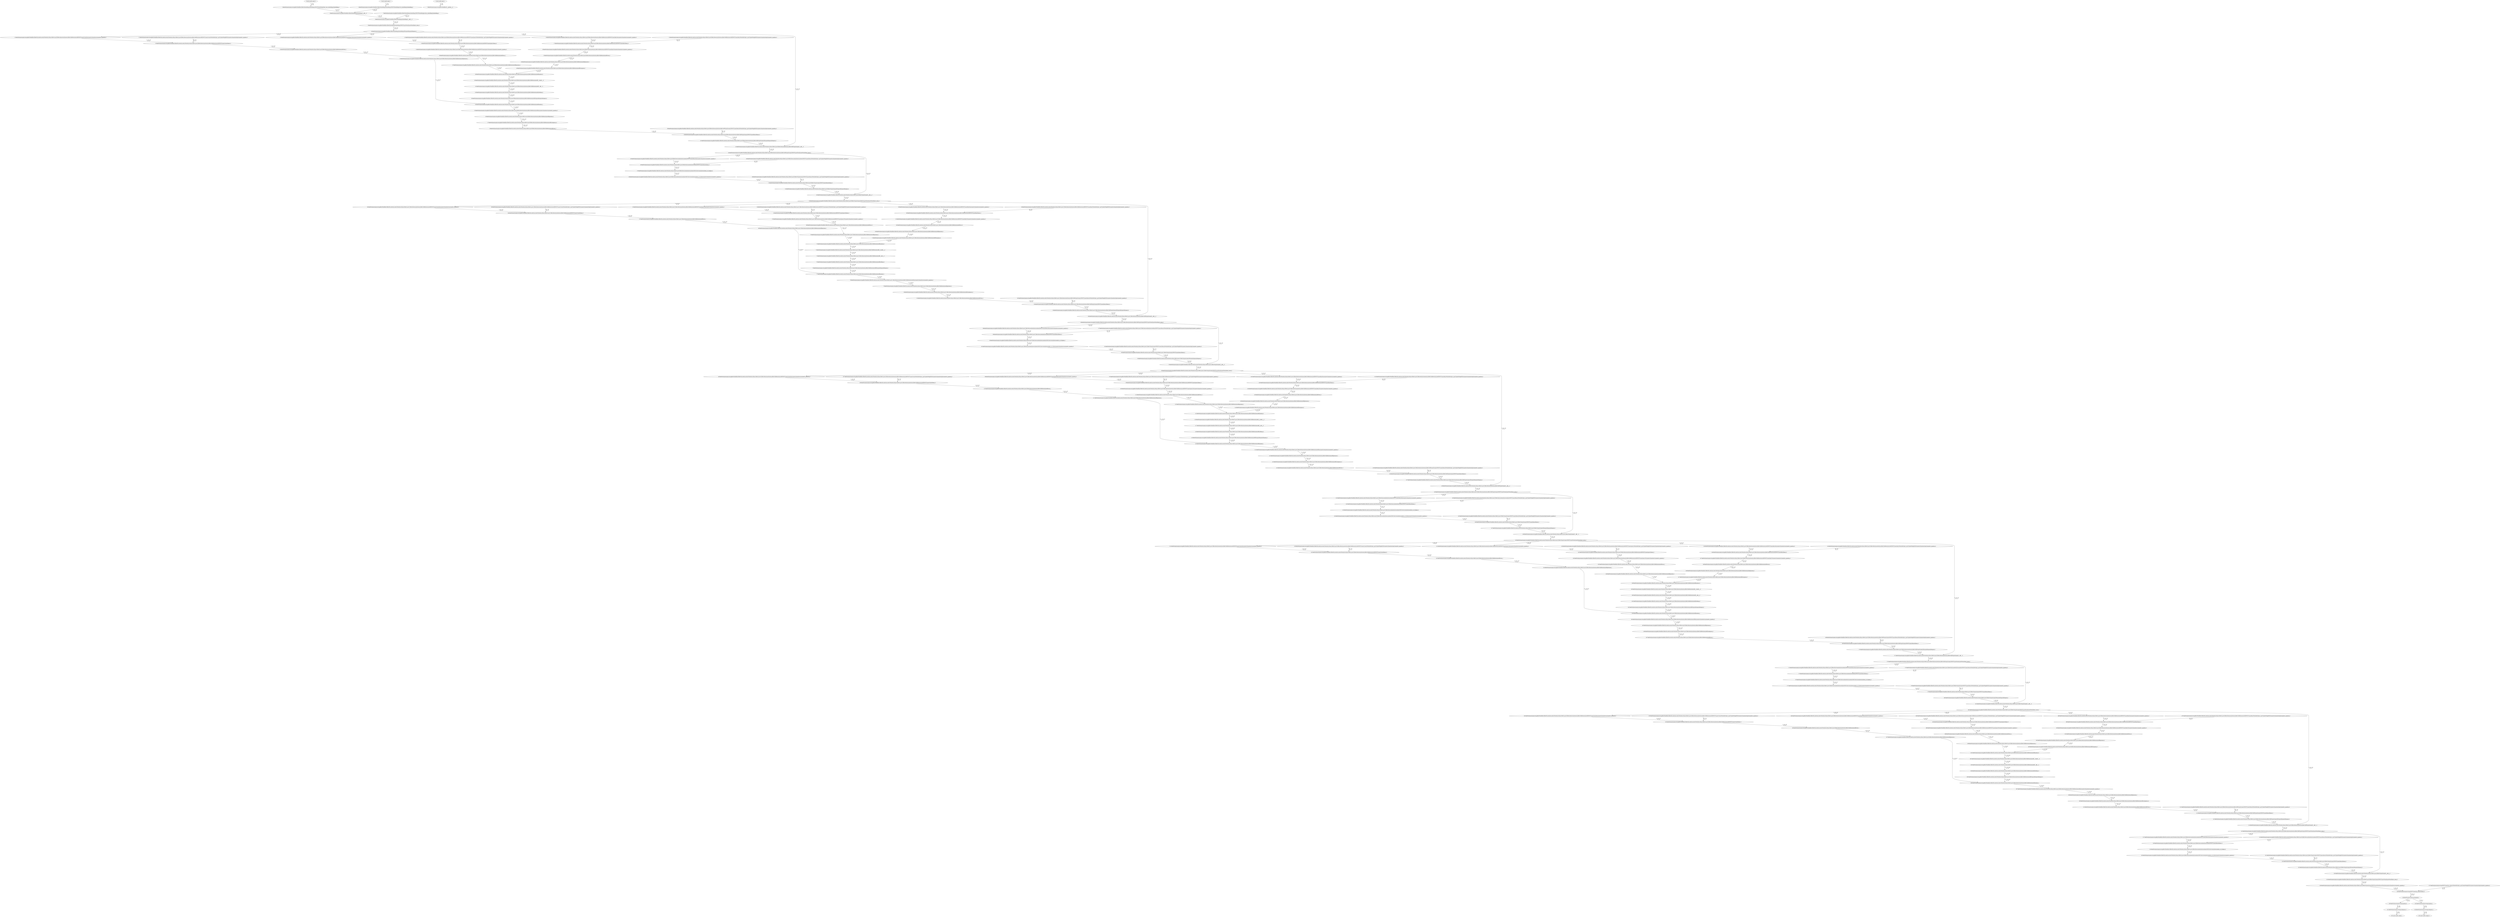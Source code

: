 strict digraph  {
"0 /nncf_model_input_0";
"1 /nncf_model_input_1";
"2 /nncf_model_input_2";
"3 BertForQuestionAnswering/BertModel[bert]/__getitem___0";
"4 BertForQuestionAnswering/BertModel[bert]/BertEmbeddings[embeddings]/NNCFEmbedding[word_embeddings]/embedding_0";
"5 BertForQuestionAnswering/BertModel[bert]/BertEmbeddings[embeddings]/NNCFEmbedding[token_type_embeddings]/embedding_0";
"6 BertForQuestionAnswering/BertModel[bert]/BertEmbeddings[embeddings]/__add___0";
"7 BertForQuestionAnswering/BertModel[bert]/BertEmbeddings[embeddings]/NNCFEmbedding[position_embeddings]/embedding_0";
"8 BertForQuestionAnswering/BertModel[bert]/BertEmbeddings[embeddings]/__iadd___0";
"9 BertForQuestionAnswering/BertModel[bert]/BertEmbeddings[embeddings]/NNCFLayerNorm[LayerNorm]/layer_norm_0";
"10 BertForQuestionAnswering/BertModel[bert]/BertEmbeddings[embeddings]/Dropout[dropout]/dropout_0";
"11 BertForQuestionAnswering/BertModel[bert]/BertEncoder[encoder]/ModuleList[layer]/BertLayer[0]/BertAttention[attention]/BertSelfAttention[self]/NNCFLinear[query]/ModuleDict[pre_ops]/UpdateWeight[0]/SymmetricQuantizer[op]/symmetric_quantize_0";
"12 BertForQuestionAnswering/BertModel[bert]/BertEncoder[encoder]/ModuleList[layer]/BertLayer[0]/BertAttention[attention]/BertSelfAttention[self]/NNCFLinear[query]/AsymmetricQuantizer/asymmetric_quantize_0";
"13 BertForQuestionAnswering/BertModel[bert]/BertEncoder[encoder]/ModuleList[layer]/BertLayer[0]/BertAttention[attention]/BertSelfAttention[self]/NNCFLinear[query]/linear_0";
"14 BertForQuestionAnswering/BertModel[bert]/BertEncoder[encoder]/ModuleList[layer]/BertLayer[0]/BertAttention[attention]/BertSelfAttention[self]/NNCFLinear[query]/SymmetricQuantizer/symmetric_quantize_0";
"15 BertForQuestionAnswering/BertModel[bert]/BertEncoder[encoder]/ModuleList[layer]/BertLayer[0]/BertAttention[attention]/BertSelfAttention[self]/NNCFLinear[key]/ModuleDict[pre_ops]/UpdateWeight[0]/SymmetricQuantizer[op]/symmetric_quantize_0";
"16 BertForQuestionAnswering/BertModel[bert]/BertEncoder[encoder]/ModuleList[layer]/BertLayer[0]/BertAttention[attention]/BertSelfAttention[self]/NNCFLinear[key]/AsymmetricQuantizer/asymmetric_quantize_0";
"17 BertForQuestionAnswering/BertModel[bert]/BertEncoder[encoder]/ModuleList[layer]/BertLayer[0]/BertAttention[attention]/BertSelfAttention[self]/NNCFLinear[key]/linear_0";
"18 BertForQuestionAnswering/BertModel[bert]/BertEncoder[encoder]/ModuleList[layer]/BertLayer[0]/BertAttention[attention]/BertSelfAttention[self]/NNCFLinear[key]/SymmetricQuantizer/symmetric_quantize_0";
"19 BertForQuestionAnswering/BertModel[bert]/BertEncoder[encoder]/ModuleList[layer]/BertLayer[0]/BertAttention[attention]/BertSelfAttention[self]/view_0";
"20 BertForQuestionAnswering/BertModel[bert]/BertEncoder[encoder]/ModuleList[layer]/BertLayer[0]/BertAttention[attention]/BertSelfAttention[self]/permute_0";
"21 BertForQuestionAnswering/BertModel[bert]/BertEncoder[encoder]/ModuleList[layer]/BertLayer[0]/BertAttention[attention]/BertSelfAttention[self]/NNCFLinear[value]/ModuleDict[pre_ops]/UpdateWeight[0]/SymmetricQuantizer[op]/symmetric_quantize_0";
"22 BertForQuestionAnswering/BertModel[bert]/BertEncoder[encoder]/ModuleList[layer]/BertLayer[0]/BertAttention[attention]/BertSelfAttention[self]/NNCFLinear[value]/AsymmetricQuantizer/asymmetric_quantize_0";
"23 BertForQuestionAnswering/BertModel[bert]/BertEncoder[encoder]/ModuleList[layer]/BertLayer[0]/BertAttention[attention]/BertSelfAttention[self]/NNCFLinear[value]/linear_0";
"24 BertForQuestionAnswering/BertModel[bert]/BertEncoder[encoder]/ModuleList[layer]/BertLayer[0]/BertAttention[attention]/BertSelfAttention[self]/view_1";
"25 BertForQuestionAnswering/BertModel[bert]/BertEncoder[encoder]/ModuleList[layer]/BertLayer[0]/BertAttention[attention]/BertSelfAttention[self]/permute_1";
"26 BertForQuestionAnswering/BertModel[bert]/BertEncoder[encoder]/ModuleList[layer]/BertLayer[0]/BertAttention[attention]/BertSelfAttention[self]/view_2";
"27 BertForQuestionAnswering/BertModel[bert]/BertEncoder[encoder]/ModuleList[layer]/BertLayer[0]/BertAttention[attention]/BertSelfAttention[self]/permute_2";
"28 BertForQuestionAnswering/BertModel[bert]/BertEncoder[encoder]/ModuleList[layer]/BertLayer[0]/BertAttention[attention]/BertSelfAttention[self]/transpose_0";
"29 BertForQuestionAnswering/BertModel[bert]/BertEncoder[encoder]/ModuleList[layer]/BertLayer[0]/BertAttention[attention]/BertSelfAttention[self]/matmul_0";
"30 BertForQuestionAnswering/BertModel[bert]/BertEncoder[encoder]/ModuleList[layer]/BertLayer[0]/BertAttention[attention]/BertSelfAttention[self]/__truediv___0";
"31 BertForQuestionAnswering/BertModel[bert]/BertEncoder[encoder]/ModuleList[layer]/BertLayer[0]/BertAttention[attention]/BertSelfAttention[self]/__add___0";
"32 BertForQuestionAnswering/BertModel[bert]/BertEncoder[encoder]/ModuleList[layer]/BertLayer[0]/BertAttention[attention]/BertSelfAttention[self]/softmax_0";
"33 BertForQuestionAnswering/BertModel[bert]/BertEncoder[encoder]/ModuleList[layer]/BertLayer[0]/BertAttention[attention]/BertSelfAttention[self]/Dropout[dropout]/dropout_0";
"34 BertForQuestionAnswering/BertModel[bert]/BertEncoder[encoder]/ModuleList[layer]/BertLayer[0]/BertAttention[attention]/BertSelfAttention[self]/matmul_1";
"35 BertForQuestionAnswering/BertModel[bert]/BertEncoder[encoder]/ModuleList[layer]/BertLayer[0]/BertAttention[attention]/BertSelfAttention[self]/AsymmetricQuantizer/asymmetric_quantize_0";
"36 BertForQuestionAnswering/BertModel[bert]/BertEncoder[encoder]/ModuleList[layer]/BertLayer[0]/BertAttention[attention]/BertSelfAttention[self]/permute_3";
"37 BertForQuestionAnswering/BertModel[bert]/BertEncoder[encoder]/ModuleList[layer]/BertLayer[0]/BertAttention[attention]/BertSelfAttention[self]/contiguous_0";
"38 BertForQuestionAnswering/BertModel[bert]/BertEncoder[encoder]/ModuleList[layer]/BertLayer[0]/BertAttention[attention]/BertSelfAttention[self]/view_3";
"39 BertForQuestionAnswering/BertModel[bert]/BertEncoder[encoder]/ModuleList[layer]/BertLayer[0]/BertAttention[attention]/BertSelfOutput[output]/NNCFLinear[dense]/ModuleDict[pre_ops]/UpdateWeight[0]/SymmetricQuantizer[op]/symmetric_quantize_0";
"40 BertForQuestionAnswering/BertModel[bert]/BertEncoder[encoder]/ModuleList[layer]/BertLayer[0]/BertAttention[attention]/BertSelfOutput[output]/NNCFLinear[dense]/linear_0";
"41 BertForQuestionAnswering/BertModel[bert]/BertEncoder[encoder]/ModuleList[layer]/BertLayer[0]/BertAttention[attention]/BertSelfOutput[output]/Dropout[dropout]/dropout_0";
"42 BertForQuestionAnswering/BertModel[bert]/BertEncoder[encoder]/ModuleList[layer]/BertLayer[0]/BertAttention[attention]/BertSelfOutput[output]/__add___0";
"43 BertForQuestionAnswering/BertModel[bert]/BertEncoder[encoder]/ModuleList[layer]/BertLayer[0]/BertAttention[attention]/BertSelfOutput[output]/NNCFLayerNorm[LayerNorm]/layer_norm_0";
"44 BertForQuestionAnswering/BertModel[bert]/BertEncoder[encoder]/ModuleList[layer]/BertLayer[0]/BertIntermediate[intermediate]/NNCFLinear[dense]/ModuleDict[pre_ops]/UpdateWeight[0]/SymmetricQuantizer[op]/symmetric_quantize_0";
"45 BertForQuestionAnswering/BertModel[bert]/BertEncoder[encoder]/ModuleList[layer]/BertLayer[0]/BertIntermediate[intermediate]/NNCFLinear[dense]/AsymmetricQuantizer/asymmetric_quantize_0";
"46 BertForQuestionAnswering/BertModel[bert]/BertEncoder[encoder]/ModuleList[layer]/BertLayer[0]/BertIntermediate[intermediate]/NNCFLinear[dense]/linear_0";
"47 BertForQuestionAnswering/BertModel[bert]/BertEncoder[encoder]/ModuleList[layer]/BertLayer[0]/BertIntermediate[intermediate]/GELUActivation[intermediate_act_fn]/gelu_0";
"48 BertForQuestionAnswering/BertModel[bert]/BertEncoder[encoder]/ModuleList[layer]/BertLayer[0]/BertIntermediate[intermediate]/GELUActivation[intermediate_act_fn]/AsymmetricQuantizer/asymmetric_quantize_0";
"49 BertForQuestionAnswering/BertModel[bert]/BertEncoder[encoder]/ModuleList[layer]/BertLayer[0]/BertOutput[output]/NNCFLinear[dense]/ModuleDict[pre_ops]/UpdateWeight[0]/SymmetricQuantizer[op]/symmetric_quantize_0";
"50 BertForQuestionAnswering/BertModel[bert]/BertEncoder[encoder]/ModuleList[layer]/BertLayer[0]/BertOutput[output]/NNCFLinear[dense]/linear_0";
"51 BertForQuestionAnswering/BertModel[bert]/BertEncoder[encoder]/ModuleList[layer]/BertLayer[0]/BertOutput[output]/Dropout[dropout]/dropout_0";
"52 BertForQuestionAnswering/BertModel[bert]/BertEncoder[encoder]/ModuleList[layer]/BertLayer[0]/BertOutput[output]/__add___0";
"53 BertForQuestionAnswering/BertModel[bert]/BertEncoder[encoder]/ModuleList[layer]/BertLayer[0]/BertOutput[output]/NNCFLayerNorm[LayerNorm]/layer_norm_0";
"54 BertForQuestionAnswering/BertModel[bert]/BertEncoder[encoder]/ModuleList[layer]/BertLayer[1]/BertAttention[attention]/BertSelfAttention[self]/NNCFLinear[query]/ModuleDict[pre_ops]/UpdateWeight[0]/SymmetricQuantizer[op]/symmetric_quantize_0";
"55 BertForQuestionAnswering/BertModel[bert]/BertEncoder[encoder]/ModuleList[layer]/BertLayer[1]/BertAttention[attention]/BertSelfAttention[self]/NNCFLinear[query]/AsymmetricQuantizer/asymmetric_quantize_0";
"56 BertForQuestionAnswering/BertModel[bert]/BertEncoder[encoder]/ModuleList[layer]/BertLayer[1]/BertAttention[attention]/BertSelfAttention[self]/NNCFLinear[query]/linear_0";
"57 BertForQuestionAnswering/BertModel[bert]/BertEncoder[encoder]/ModuleList[layer]/BertLayer[1]/BertAttention[attention]/BertSelfAttention[self]/NNCFLinear[query]/SymmetricQuantizer/symmetric_quantize_0";
"58 BertForQuestionAnswering/BertModel[bert]/BertEncoder[encoder]/ModuleList[layer]/BertLayer[1]/BertAttention[attention]/BertSelfAttention[self]/NNCFLinear[key]/ModuleDict[pre_ops]/UpdateWeight[0]/SymmetricQuantizer[op]/symmetric_quantize_0";
"59 BertForQuestionAnswering/BertModel[bert]/BertEncoder[encoder]/ModuleList[layer]/BertLayer[1]/BertAttention[attention]/BertSelfAttention[self]/NNCFLinear[key]/AsymmetricQuantizer/asymmetric_quantize_0";
"60 BertForQuestionAnswering/BertModel[bert]/BertEncoder[encoder]/ModuleList[layer]/BertLayer[1]/BertAttention[attention]/BertSelfAttention[self]/NNCFLinear[key]/linear_0";
"61 BertForQuestionAnswering/BertModel[bert]/BertEncoder[encoder]/ModuleList[layer]/BertLayer[1]/BertAttention[attention]/BertSelfAttention[self]/NNCFLinear[key]/SymmetricQuantizer/symmetric_quantize_0";
"62 BertForQuestionAnswering/BertModel[bert]/BertEncoder[encoder]/ModuleList[layer]/BertLayer[1]/BertAttention[attention]/BertSelfAttention[self]/view_0";
"63 BertForQuestionAnswering/BertModel[bert]/BertEncoder[encoder]/ModuleList[layer]/BertLayer[1]/BertAttention[attention]/BertSelfAttention[self]/permute_0";
"64 BertForQuestionAnswering/BertModel[bert]/BertEncoder[encoder]/ModuleList[layer]/BertLayer[1]/BertAttention[attention]/BertSelfAttention[self]/NNCFLinear[value]/ModuleDict[pre_ops]/UpdateWeight[0]/SymmetricQuantizer[op]/symmetric_quantize_0";
"65 BertForQuestionAnswering/BertModel[bert]/BertEncoder[encoder]/ModuleList[layer]/BertLayer[1]/BertAttention[attention]/BertSelfAttention[self]/NNCFLinear[value]/AsymmetricQuantizer/asymmetric_quantize_0";
"66 BertForQuestionAnswering/BertModel[bert]/BertEncoder[encoder]/ModuleList[layer]/BertLayer[1]/BertAttention[attention]/BertSelfAttention[self]/NNCFLinear[value]/linear_0";
"67 BertForQuestionAnswering/BertModel[bert]/BertEncoder[encoder]/ModuleList[layer]/BertLayer[1]/BertAttention[attention]/BertSelfAttention[self]/view_1";
"68 BertForQuestionAnswering/BertModel[bert]/BertEncoder[encoder]/ModuleList[layer]/BertLayer[1]/BertAttention[attention]/BertSelfAttention[self]/permute_1";
"69 BertForQuestionAnswering/BertModel[bert]/BertEncoder[encoder]/ModuleList[layer]/BertLayer[1]/BertAttention[attention]/BertSelfAttention[self]/view_2";
"70 BertForQuestionAnswering/BertModel[bert]/BertEncoder[encoder]/ModuleList[layer]/BertLayer[1]/BertAttention[attention]/BertSelfAttention[self]/permute_2";
"71 BertForQuestionAnswering/BertModel[bert]/BertEncoder[encoder]/ModuleList[layer]/BertLayer[1]/BertAttention[attention]/BertSelfAttention[self]/transpose_0";
"72 BertForQuestionAnswering/BertModel[bert]/BertEncoder[encoder]/ModuleList[layer]/BertLayer[1]/BertAttention[attention]/BertSelfAttention[self]/matmul_0";
"73 BertForQuestionAnswering/BertModel[bert]/BertEncoder[encoder]/ModuleList[layer]/BertLayer[1]/BertAttention[attention]/BertSelfAttention[self]/__truediv___0";
"74 BertForQuestionAnswering/BertModel[bert]/BertEncoder[encoder]/ModuleList[layer]/BertLayer[1]/BertAttention[attention]/BertSelfAttention[self]/__add___0";
"75 BertForQuestionAnswering/BertModel[bert]/BertEncoder[encoder]/ModuleList[layer]/BertLayer[1]/BertAttention[attention]/BertSelfAttention[self]/softmax_0";
"76 BertForQuestionAnswering/BertModel[bert]/BertEncoder[encoder]/ModuleList[layer]/BertLayer[1]/BertAttention[attention]/BertSelfAttention[self]/Dropout[dropout]/dropout_0";
"77 BertForQuestionAnswering/BertModel[bert]/BertEncoder[encoder]/ModuleList[layer]/BertLayer[1]/BertAttention[attention]/BertSelfAttention[self]/matmul_1";
"78 BertForQuestionAnswering/BertModel[bert]/BertEncoder[encoder]/ModuleList[layer]/BertLayer[1]/BertAttention[attention]/BertSelfAttention[self]/AsymmetricQuantizer/asymmetric_quantize_0";
"79 BertForQuestionAnswering/BertModel[bert]/BertEncoder[encoder]/ModuleList[layer]/BertLayer[1]/BertAttention[attention]/BertSelfAttention[self]/permute_3";
"80 BertForQuestionAnswering/BertModel[bert]/BertEncoder[encoder]/ModuleList[layer]/BertLayer[1]/BertAttention[attention]/BertSelfAttention[self]/contiguous_0";
"81 BertForQuestionAnswering/BertModel[bert]/BertEncoder[encoder]/ModuleList[layer]/BertLayer[1]/BertAttention[attention]/BertSelfAttention[self]/view_3";
"82 BertForQuestionAnswering/BertModel[bert]/BertEncoder[encoder]/ModuleList[layer]/BertLayer[1]/BertAttention[attention]/BertSelfOutput[output]/NNCFLinear[dense]/ModuleDict[pre_ops]/UpdateWeight[0]/SymmetricQuantizer[op]/symmetric_quantize_0";
"83 BertForQuestionAnswering/BertModel[bert]/BertEncoder[encoder]/ModuleList[layer]/BertLayer[1]/BertAttention[attention]/BertSelfOutput[output]/NNCFLinear[dense]/linear_0";
"84 BertForQuestionAnswering/BertModel[bert]/BertEncoder[encoder]/ModuleList[layer]/BertLayer[1]/BertAttention[attention]/BertSelfOutput[output]/Dropout[dropout]/dropout_0";
"85 BertForQuestionAnswering/BertModel[bert]/BertEncoder[encoder]/ModuleList[layer]/BertLayer[1]/BertAttention[attention]/BertSelfOutput[output]/__add___0";
"86 BertForQuestionAnswering/BertModel[bert]/BertEncoder[encoder]/ModuleList[layer]/BertLayer[1]/BertAttention[attention]/BertSelfOutput[output]/NNCFLayerNorm[LayerNorm]/layer_norm_0";
"87 BertForQuestionAnswering/BertModel[bert]/BertEncoder[encoder]/ModuleList[layer]/BertLayer[1]/BertIntermediate[intermediate]/NNCFLinear[dense]/ModuleDict[pre_ops]/UpdateWeight[0]/SymmetricQuantizer[op]/symmetric_quantize_0";
"88 BertForQuestionAnswering/BertModel[bert]/BertEncoder[encoder]/ModuleList[layer]/BertLayer[1]/BertIntermediate[intermediate]/NNCFLinear[dense]/AsymmetricQuantizer/asymmetric_quantize_0";
"89 BertForQuestionAnswering/BertModel[bert]/BertEncoder[encoder]/ModuleList[layer]/BertLayer[1]/BertIntermediate[intermediate]/NNCFLinear[dense]/linear_0";
"90 BertForQuestionAnswering/BertModel[bert]/BertEncoder[encoder]/ModuleList[layer]/BertLayer[1]/BertIntermediate[intermediate]/GELUActivation[intermediate_act_fn]/gelu_0";
"91 BertForQuestionAnswering/BertModel[bert]/BertEncoder[encoder]/ModuleList[layer]/BertLayer[1]/BertIntermediate[intermediate]/GELUActivation[intermediate_act_fn]/AsymmetricQuantizer/asymmetric_quantize_0";
"92 BertForQuestionAnswering/BertModel[bert]/BertEncoder[encoder]/ModuleList[layer]/BertLayer[1]/BertOutput[output]/NNCFLinear[dense]/ModuleDict[pre_ops]/UpdateWeight[0]/SymmetricQuantizer[op]/symmetric_quantize_0";
"93 BertForQuestionAnswering/BertModel[bert]/BertEncoder[encoder]/ModuleList[layer]/BertLayer[1]/BertOutput[output]/NNCFLinear[dense]/linear_0";
"94 BertForQuestionAnswering/BertModel[bert]/BertEncoder[encoder]/ModuleList[layer]/BertLayer[1]/BertOutput[output]/Dropout[dropout]/dropout_0";
"95 BertForQuestionAnswering/BertModel[bert]/BertEncoder[encoder]/ModuleList[layer]/BertLayer[1]/BertOutput[output]/__add___0";
"96 BertForQuestionAnswering/BertModel[bert]/BertEncoder[encoder]/ModuleList[layer]/BertLayer[1]/BertOutput[output]/NNCFLayerNorm[LayerNorm]/layer_norm_0";
"97 BertForQuestionAnswering/BertModel[bert]/BertEncoder[encoder]/ModuleList[layer]/BertLayer[2]/BertAttention[attention]/BertSelfAttention[self]/NNCFLinear[query]/ModuleDict[pre_ops]/UpdateWeight[0]/SymmetricQuantizer[op]/symmetric_quantize_0";
"98 BertForQuestionAnswering/BertModel[bert]/BertEncoder[encoder]/ModuleList[layer]/BertLayer[2]/BertAttention[attention]/BertSelfAttention[self]/NNCFLinear[query]/AsymmetricQuantizer/asymmetric_quantize_0";
"99 BertForQuestionAnswering/BertModel[bert]/BertEncoder[encoder]/ModuleList[layer]/BertLayer[2]/BertAttention[attention]/BertSelfAttention[self]/NNCFLinear[query]/linear_0";
"100 BertForQuestionAnswering/BertModel[bert]/BertEncoder[encoder]/ModuleList[layer]/BertLayer[2]/BertAttention[attention]/BertSelfAttention[self]/NNCFLinear[query]/SymmetricQuantizer/symmetric_quantize_0";
"101 BertForQuestionAnswering/BertModel[bert]/BertEncoder[encoder]/ModuleList[layer]/BertLayer[2]/BertAttention[attention]/BertSelfAttention[self]/NNCFLinear[key]/ModuleDict[pre_ops]/UpdateWeight[0]/SymmetricQuantizer[op]/symmetric_quantize_0";
"102 BertForQuestionAnswering/BertModel[bert]/BertEncoder[encoder]/ModuleList[layer]/BertLayer[2]/BertAttention[attention]/BertSelfAttention[self]/NNCFLinear[key]/AsymmetricQuantizer/asymmetric_quantize_0";
"103 BertForQuestionAnswering/BertModel[bert]/BertEncoder[encoder]/ModuleList[layer]/BertLayer[2]/BertAttention[attention]/BertSelfAttention[self]/NNCFLinear[key]/linear_0";
"104 BertForQuestionAnswering/BertModel[bert]/BertEncoder[encoder]/ModuleList[layer]/BertLayer[2]/BertAttention[attention]/BertSelfAttention[self]/NNCFLinear[key]/SymmetricQuantizer/symmetric_quantize_0";
"105 BertForQuestionAnswering/BertModel[bert]/BertEncoder[encoder]/ModuleList[layer]/BertLayer[2]/BertAttention[attention]/BertSelfAttention[self]/view_0";
"106 BertForQuestionAnswering/BertModel[bert]/BertEncoder[encoder]/ModuleList[layer]/BertLayer[2]/BertAttention[attention]/BertSelfAttention[self]/permute_0";
"107 BertForQuestionAnswering/BertModel[bert]/BertEncoder[encoder]/ModuleList[layer]/BertLayer[2]/BertAttention[attention]/BertSelfAttention[self]/NNCFLinear[value]/ModuleDict[pre_ops]/UpdateWeight[0]/SymmetricQuantizer[op]/symmetric_quantize_0";
"108 BertForQuestionAnswering/BertModel[bert]/BertEncoder[encoder]/ModuleList[layer]/BertLayer[2]/BertAttention[attention]/BertSelfAttention[self]/NNCFLinear[value]/AsymmetricQuantizer/asymmetric_quantize_0";
"109 BertForQuestionAnswering/BertModel[bert]/BertEncoder[encoder]/ModuleList[layer]/BertLayer[2]/BertAttention[attention]/BertSelfAttention[self]/NNCFLinear[value]/linear_0";
"110 BertForQuestionAnswering/BertModel[bert]/BertEncoder[encoder]/ModuleList[layer]/BertLayer[2]/BertAttention[attention]/BertSelfAttention[self]/view_1";
"111 BertForQuestionAnswering/BertModel[bert]/BertEncoder[encoder]/ModuleList[layer]/BertLayer[2]/BertAttention[attention]/BertSelfAttention[self]/permute_1";
"112 BertForQuestionAnswering/BertModel[bert]/BertEncoder[encoder]/ModuleList[layer]/BertLayer[2]/BertAttention[attention]/BertSelfAttention[self]/view_2";
"113 BertForQuestionAnswering/BertModel[bert]/BertEncoder[encoder]/ModuleList[layer]/BertLayer[2]/BertAttention[attention]/BertSelfAttention[self]/permute_2";
"114 BertForQuestionAnswering/BertModel[bert]/BertEncoder[encoder]/ModuleList[layer]/BertLayer[2]/BertAttention[attention]/BertSelfAttention[self]/transpose_0";
"115 BertForQuestionAnswering/BertModel[bert]/BertEncoder[encoder]/ModuleList[layer]/BertLayer[2]/BertAttention[attention]/BertSelfAttention[self]/matmul_0";
"116 BertForQuestionAnswering/BertModel[bert]/BertEncoder[encoder]/ModuleList[layer]/BertLayer[2]/BertAttention[attention]/BertSelfAttention[self]/__truediv___0";
"117 BertForQuestionAnswering/BertModel[bert]/BertEncoder[encoder]/ModuleList[layer]/BertLayer[2]/BertAttention[attention]/BertSelfAttention[self]/__add___0";
"118 BertForQuestionAnswering/BertModel[bert]/BertEncoder[encoder]/ModuleList[layer]/BertLayer[2]/BertAttention[attention]/BertSelfAttention[self]/softmax_0";
"119 BertForQuestionAnswering/BertModel[bert]/BertEncoder[encoder]/ModuleList[layer]/BertLayer[2]/BertAttention[attention]/BertSelfAttention[self]/Dropout[dropout]/dropout_0";
"120 BertForQuestionAnswering/BertModel[bert]/BertEncoder[encoder]/ModuleList[layer]/BertLayer[2]/BertAttention[attention]/BertSelfAttention[self]/matmul_1";
"121 BertForQuestionAnswering/BertModel[bert]/BertEncoder[encoder]/ModuleList[layer]/BertLayer[2]/BertAttention[attention]/BertSelfAttention[self]/AsymmetricQuantizer/asymmetric_quantize_0";
"122 BertForQuestionAnswering/BertModel[bert]/BertEncoder[encoder]/ModuleList[layer]/BertLayer[2]/BertAttention[attention]/BertSelfAttention[self]/permute_3";
"123 BertForQuestionAnswering/BertModel[bert]/BertEncoder[encoder]/ModuleList[layer]/BertLayer[2]/BertAttention[attention]/BertSelfAttention[self]/contiguous_0";
"124 BertForQuestionAnswering/BertModel[bert]/BertEncoder[encoder]/ModuleList[layer]/BertLayer[2]/BertAttention[attention]/BertSelfAttention[self]/view_3";
"125 BertForQuestionAnswering/BertModel[bert]/BertEncoder[encoder]/ModuleList[layer]/BertLayer[2]/BertAttention[attention]/BertSelfOutput[output]/NNCFLinear[dense]/ModuleDict[pre_ops]/UpdateWeight[0]/SymmetricQuantizer[op]/symmetric_quantize_0";
"126 BertForQuestionAnswering/BertModel[bert]/BertEncoder[encoder]/ModuleList[layer]/BertLayer[2]/BertAttention[attention]/BertSelfOutput[output]/NNCFLinear[dense]/linear_0";
"127 BertForQuestionAnswering/BertModel[bert]/BertEncoder[encoder]/ModuleList[layer]/BertLayer[2]/BertAttention[attention]/BertSelfOutput[output]/Dropout[dropout]/dropout_0";
"128 BertForQuestionAnswering/BertModel[bert]/BertEncoder[encoder]/ModuleList[layer]/BertLayer[2]/BertAttention[attention]/BertSelfOutput[output]/__add___0";
"129 BertForQuestionAnswering/BertModel[bert]/BertEncoder[encoder]/ModuleList[layer]/BertLayer[2]/BertAttention[attention]/BertSelfOutput[output]/NNCFLayerNorm[LayerNorm]/layer_norm_0";
"130 BertForQuestionAnswering/BertModel[bert]/BertEncoder[encoder]/ModuleList[layer]/BertLayer[2]/BertIntermediate[intermediate]/NNCFLinear[dense]/ModuleDict[pre_ops]/UpdateWeight[0]/SymmetricQuantizer[op]/symmetric_quantize_0";
"131 BertForQuestionAnswering/BertModel[bert]/BertEncoder[encoder]/ModuleList[layer]/BertLayer[2]/BertIntermediate[intermediate]/NNCFLinear[dense]/AsymmetricQuantizer/asymmetric_quantize_0";
"132 BertForQuestionAnswering/BertModel[bert]/BertEncoder[encoder]/ModuleList[layer]/BertLayer[2]/BertIntermediate[intermediate]/NNCFLinear[dense]/linear_0";
"133 BertForQuestionAnswering/BertModel[bert]/BertEncoder[encoder]/ModuleList[layer]/BertLayer[2]/BertIntermediate[intermediate]/GELUActivation[intermediate_act_fn]/gelu_0";
"134 BertForQuestionAnswering/BertModel[bert]/BertEncoder[encoder]/ModuleList[layer]/BertLayer[2]/BertIntermediate[intermediate]/GELUActivation[intermediate_act_fn]/AsymmetricQuantizer/asymmetric_quantize_0";
"135 BertForQuestionAnswering/BertModel[bert]/BertEncoder[encoder]/ModuleList[layer]/BertLayer[2]/BertOutput[output]/NNCFLinear[dense]/ModuleDict[pre_ops]/UpdateWeight[0]/SymmetricQuantizer[op]/symmetric_quantize_0";
"136 BertForQuestionAnswering/BertModel[bert]/BertEncoder[encoder]/ModuleList[layer]/BertLayer[2]/BertOutput[output]/NNCFLinear[dense]/linear_0";
"137 BertForQuestionAnswering/BertModel[bert]/BertEncoder[encoder]/ModuleList[layer]/BertLayer[2]/BertOutput[output]/Dropout[dropout]/dropout_0";
"138 BertForQuestionAnswering/BertModel[bert]/BertEncoder[encoder]/ModuleList[layer]/BertLayer[2]/BertOutput[output]/__add___0";
"139 BertForQuestionAnswering/BertModel[bert]/BertEncoder[encoder]/ModuleList[layer]/BertLayer[2]/BertOutput[output]/NNCFLayerNorm[LayerNorm]/layer_norm_0";
"140 BertForQuestionAnswering/BertModel[bert]/BertEncoder[encoder]/ModuleList[layer]/BertLayer[3]/BertAttention[attention]/BertSelfAttention[self]/NNCFLinear[query]/ModuleDict[pre_ops]/UpdateWeight[0]/SymmetricQuantizer[op]/symmetric_quantize_0";
"141 BertForQuestionAnswering/BertModel[bert]/BertEncoder[encoder]/ModuleList[layer]/BertLayer[3]/BertAttention[attention]/BertSelfAttention[self]/NNCFLinear[query]/AsymmetricQuantizer/asymmetric_quantize_0";
"142 BertForQuestionAnswering/BertModel[bert]/BertEncoder[encoder]/ModuleList[layer]/BertLayer[3]/BertAttention[attention]/BertSelfAttention[self]/NNCFLinear[query]/linear_0";
"143 BertForQuestionAnswering/BertModel[bert]/BertEncoder[encoder]/ModuleList[layer]/BertLayer[3]/BertAttention[attention]/BertSelfAttention[self]/NNCFLinear[query]/SymmetricQuantizer/symmetric_quantize_0";
"144 BertForQuestionAnswering/BertModel[bert]/BertEncoder[encoder]/ModuleList[layer]/BertLayer[3]/BertAttention[attention]/BertSelfAttention[self]/NNCFLinear[key]/ModuleDict[pre_ops]/UpdateWeight[0]/SymmetricQuantizer[op]/symmetric_quantize_0";
"145 BertForQuestionAnswering/BertModel[bert]/BertEncoder[encoder]/ModuleList[layer]/BertLayer[3]/BertAttention[attention]/BertSelfAttention[self]/NNCFLinear[key]/AsymmetricQuantizer/asymmetric_quantize_0";
"146 BertForQuestionAnswering/BertModel[bert]/BertEncoder[encoder]/ModuleList[layer]/BertLayer[3]/BertAttention[attention]/BertSelfAttention[self]/NNCFLinear[key]/linear_0";
"147 BertForQuestionAnswering/BertModel[bert]/BertEncoder[encoder]/ModuleList[layer]/BertLayer[3]/BertAttention[attention]/BertSelfAttention[self]/NNCFLinear[key]/SymmetricQuantizer/symmetric_quantize_0";
"148 BertForQuestionAnswering/BertModel[bert]/BertEncoder[encoder]/ModuleList[layer]/BertLayer[3]/BertAttention[attention]/BertSelfAttention[self]/view_0";
"149 BertForQuestionAnswering/BertModel[bert]/BertEncoder[encoder]/ModuleList[layer]/BertLayer[3]/BertAttention[attention]/BertSelfAttention[self]/permute_0";
"150 BertForQuestionAnswering/BertModel[bert]/BertEncoder[encoder]/ModuleList[layer]/BertLayer[3]/BertAttention[attention]/BertSelfAttention[self]/NNCFLinear[value]/ModuleDict[pre_ops]/UpdateWeight[0]/SymmetricQuantizer[op]/symmetric_quantize_0";
"151 BertForQuestionAnswering/BertModel[bert]/BertEncoder[encoder]/ModuleList[layer]/BertLayer[3]/BertAttention[attention]/BertSelfAttention[self]/NNCFLinear[value]/AsymmetricQuantizer/asymmetric_quantize_0";
"152 BertForQuestionAnswering/BertModel[bert]/BertEncoder[encoder]/ModuleList[layer]/BertLayer[3]/BertAttention[attention]/BertSelfAttention[self]/NNCFLinear[value]/linear_0";
"153 BertForQuestionAnswering/BertModel[bert]/BertEncoder[encoder]/ModuleList[layer]/BertLayer[3]/BertAttention[attention]/BertSelfAttention[self]/view_1";
"154 BertForQuestionAnswering/BertModel[bert]/BertEncoder[encoder]/ModuleList[layer]/BertLayer[3]/BertAttention[attention]/BertSelfAttention[self]/permute_1";
"155 BertForQuestionAnswering/BertModel[bert]/BertEncoder[encoder]/ModuleList[layer]/BertLayer[3]/BertAttention[attention]/BertSelfAttention[self]/view_2";
"156 BertForQuestionAnswering/BertModel[bert]/BertEncoder[encoder]/ModuleList[layer]/BertLayer[3]/BertAttention[attention]/BertSelfAttention[self]/permute_2";
"157 BertForQuestionAnswering/BertModel[bert]/BertEncoder[encoder]/ModuleList[layer]/BertLayer[3]/BertAttention[attention]/BertSelfAttention[self]/transpose_0";
"158 BertForQuestionAnswering/BertModel[bert]/BertEncoder[encoder]/ModuleList[layer]/BertLayer[3]/BertAttention[attention]/BertSelfAttention[self]/matmul_0";
"159 BertForQuestionAnswering/BertModel[bert]/BertEncoder[encoder]/ModuleList[layer]/BertLayer[3]/BertAttention[attention]/BertSelfAttention[self]/__truediv___0";
"160 BertForQuestionAnswering/BertModel[bert]/BertEncoder[encoder]/ModuleList[layer]/BertLayer[3]/BertAttention[attention]/BertSelfAttention[self]/__add___0";
"161 BertForQuestionAnswering/BertModel[bert]/BertEncoder[encoder]/ModuleList[layer]/BertLayer[3]/BertAttention[attention]/BertSelfAttention[self]/softmax_0";
"162 BertForQuestionAnswering/BertModel[bert]/BertEncoder[encoder]/ModuleList[layer]/BertLayer[3]/BertAttention[attention]/BertSelfAttention[self]/Dropout[dropout]/dropout_0";
"163 BertForQuestionAnswering/BertModel[bert]/BertEncoder[encoder]/ModuleList[layer]/BertLayer[3]/BertAttention[attention]/BertSelfAttention[self]/matmul_1";
"164 BertForQuestionAnswering/BertModel[bert]/BertEncoder[encoder]/ModuleList[layer]/BertLayer[3]/BertAttention[attention]/BertSelfAttention[self]/AsymmetricQuantizer/asymmetric_quantize_0";
"165 BertForQuestionAnswering/BertModel[bert]/BertEncoder[encoder]/ModuleList[layer]/BertLayer[3]/BertAttention[attention]/BertSelfAttention[self]/permute_3";
"166 BertForQuestionAnswering/BertModel[bert]/BertEncoder[encoder]/ModuleList[layer]/BertLayer[3]/BertAttention[attention]/BertSelfAttention[self]/contiguous_0";
"167 BertForQuestionAnswering/BertModel[bert]/BertEncoder[encoder]/ModuleList[layer]/BertLayer[3]/BertAttention[attention]/BertSelfAttention[self]/view_3";
"168 BertForQuestionAnswering/BertModel[bert]/BertEncoder[encoder]/ModuleList[layer]/BertLayer[3]/BertAttention[attention]/BertSelfOutput[output]/NNCFLinear[dense]/ModuleDict[pre_ops]/UpdateWeight[0]/SymmetricQuantizer[op]/symmetric_quantize_0";
"169 BertForQuestionAnswering/BertModel[bert]/BertEncoder[encoder]/ModuleList[layer]/BertLayer[3]/BertAttention[attention]/BertSelfOutput[output]/NNCFLinear[dense]/linear_0";
"170 BertForQuestionAnswering/BertModel[bert]/BertEncoder[encoder]/ModuleList[layer]/BertLayer[3]/BertAttention[attention]/BertSelfOutput[output]/Dropout[dropout]/dropout_0";
"171 BertForQuestionAnswering/BertModel[bert]/BertEncoder[encoder]/ModuleList[layer]/BertLayer[3]/BertAttention[attention]/BertSelfOutput[output]/__add___0";
"172 BertForQuestionAnswering/BertModel[bert]/BertEncoder[encoder]/ModuleList[layer]/BertLayer[3]/BertAttention[attention]/BertSelfOutput[output]/NNCFLayerNorm[LayerNorm]/layer_norm_0";
"173 BertForQuestionAnswering/BertModel[bert]/BertEncoder[encoder]/ModuleList[layer]/BertLayer[3]/BertIntermediate[intermediate]/NNCFLinear[dense]/ModuleDict[pre_ops]/UpdateWeight[0]/SymmetricQuantizer[op]/symmetric_quantize_0";
"174 BertForQuestionAnswering/BertModel[bert]/BertEncoder[encoder]/ModuleList[layer]/BertLayer[3]/BertIntermediate[intermediate]/NNCFLinear[dense]/AsymmetricQuantizer/asymmetric_quantize_0";
"175 BertForQuestionAnswering/BertModel[bert]/BertEncoder[encoder]/ModuleList[layer]/BertLayer[3]/BertIntermediate[intermediate]/NNCFLinear[dense]/linear_0";
"176 BertForQuestionAnswering/BertModel[bert]/BertEncoder[encoder]/ModuleList[layer]/BertLayer[3]/BertIntermediate[intermediate]/GELUActivation[intermediate_act_fn]/gelu_0";
"177 BertForQuestionAnswering/BertModel[bert]/BertEncoder[encoder]/ModuleList[layer]/BertLayer[3]/BertIntermediate[intermediate]/GELUActivation[intermediate_act_fn]/AsymmetricQuantizer/asymmetric_quantize_0";
"178 BertForQuestionAnswering/BertModel[bert]/BertEncoder[encoder]/ModuleList[layer]/BertLayer[3]/BertOutput[output]/NNCFLinear[dense]/ModuleDict[pre_ops]/UpdateWeight[0]/SymmetricQuantizer[op]/symmetric_quantize_0";
"179 BertForQuestionAnswering/BertModel[bert]/BertEncoder[encoder]/ModuleList[layer]/BertLayer[3]/BertOutput[output]/NNCFLinear[dense]/linear_0";
"180 BertForQuestionAnswering/BertModel[bert]/BertEncoder[encoder]/ModuleList[layer]/BertLayer[3]/BertOutput[output]/Dropout[dropout]/dropout_0";
"181 BertForQuestionAnswering/BertModel[bert]/BertEncoder[encoder]/ModuleList[layer]/BertLayer[3]/BertOutput[output]/__add___0";
"182 BertForQuestionAnswering/BertModel[bert]/BertEncoder[encoder]/ModuleList[layer]/BertLayer[3]/BertOutput[output]/NNCFLayerNorm[LayerNorm]/layer_norm_0";
"183 BertForQuestionAnswering/BertModel[bert]/BertEncoder[encoder]/ModuleList[layer]/BertLayer[4]/BertAttention[attention]/BertSelfAttention[self]/NNCFLinear[query]/ModuleDict[pre_ops]/UpdateWeight[0]/SymmetricQuantizer[op]/symmetric_quantize_0";
"184 BertForQuestionAnswering/BertModel[bert]/BertEncoder[encoder]/ModuleList[layer]/BertLayer[4]/BertAttention[attention]/BertSelfAttention[self]/NNCFLinear[query]/AsymmetricQuantizer/asymmetric_quantize_0";
"185 BertForQuestionAnswering/BertModel[bert]/BertEncoder[encoder]/ModuleList[layer]/BertLayer[4]/BertAttention[attention]/BertSelfAttention[self]/NNCFLinear[query]/linear_0";
"186 BertForQuestionAnswering/BertModel[bert]/BertEncoder[encoder]/ModuleList[layer]/BertLayer[4]/BertAttention[attention]/BertSelfAttention[self]/NNCFLinear[query]/SymmetricQuantizer/symmetric_quantize_0";
"187 BertForQuestionAnswering/BertModel[bert]/BertEncoder[encoder]/ModuleList[layer]/BertLayer[4]/BertAttention[attention]/BertSelfAttention[self]/NNCFLinear[key]/ModuleDict[pre_ops]/UpdateWeight[0]/SymmetricQuantizer[op]/symmetric_quantize_0";
"188 BertForQuestionAnswering/BertModel[bert]/BertEncoder[encoder]/ModuleList[layer]/BertLayer[4]/BertAttention[attention]/BertSelfAttention[self]/NNCFLinear[key]/AsymmetricQuantizer/asymmetric_quantize_0";
"189 BertForQuestionAnswering/BertModel[bert]/BertEncoder[encoder]/ModuleList[layer]/BertLayer[4]/BertAttention[attention]/BertSelfAttention[self]/NNCFLinear[key]/linear_0";
"190 BertForQuestionAnswering/BertModel[bert]/BertEncoder[encoder]/ModuleList[layer]/BertLayer[4]/BertAttention[attention]/BertSelfAttention[self]/NNCFLinear[key]/SymmetricQuantizer/symmetric_quantize_0";
"191 BertForQuestionAnswering/BertModel[bert]/BertEncoder[encoder]/ModuleList[layer]/BertLayer[4]/BertAttention[attention]/BertSelfAttention[self]/view_0";
"192 BertForQuestionAnswering/BertModel[bert]/BertEncoder[encoder]/ModuleList[layer]/BertLayer[4]/BertAttention[attention]/BertSelfAttention[self]/permute_0";
"193 BertForQuestionAnswering/BertModel[bert]/BertEncoder[encoder]/ModuleList[layer]/BertLayer[4]/BertAttention[attention]/BertSelfAttention[self]/NNCFLinear[value]/ModuleDict[pre_ops]/UpdateWeight[0]/SymmetricQuantizer[op]/symmetric_quantize_0";
"194 BertForQuestionAnswering/BertModel[bert]/BertEncoder[encoder]/ModuleList[layer]/BertLayer[4]/BertAttention[attention]/BertSelfAttention[self]/NNCFLinear[value]/AsymmetricQuantizer/asymmetric_quantize_0";
"195 BertForQuestionAnswering/BertModel[bert]/BertEncoder[encoder]/ModuleList[layer]/BertLayer[4]/BertAttention[attention]/BertSelfAttention[self]/NNCFLinear[value]/linear_0";
"196 BertForQuestionAnswering/BertModel[bert]/BertEncoder[encoder]/ModuleList[layer]/BertLayer[4]/BertAttention[attention]/BertSelfAttention[self]/view_1";
"197 BertForQuestionAnswering/BertModel[bert]/BertEncoder[encoder]/ModuleList[layer]/BertLayer[4]/BertAttention[attention]/BertSelfAttention[self]/permute_1";
"198 BertForQuestionAnswering/BertModel[bert]/BertEncoder[encoder]/ModuleList[layer]/BertLayer[4]/BertAttention[attention]/BertSelfAttention[self]/view_2";
"199 BertForQuestionAnswering/BertModel[bert]/BertEncoder[encoder]/ModuleList[layer]/BertLayer[4]/BertAttention[attention]/BertSelfAttention[self]/permute_2";
"200 BertForQuestionAnswering/BertModel[bert]/BertEncoder[encoder]/ModuleList[layer]/BertLayer[4]/BertAttention[attention]/BertSelfAttention[self]/transpose_0";
"201 BertForQuestionAnswering/BertModel[bert]/BertEncoder[encoder]/ModuleList[layer]/BertLayer[4]/BertAttention[attention]/BertSelfAttention[self]/matmul_0";
"202 BertForQuestionAnswering/BertModel[bert]/BertEncoder[encoder]/ModuleList[layer]/BertLayer[4]/BertAttention[attention]/BertSelfAttention[self]/__truediv___0";
"203 BertForQuestionAnswering/BertModel[bert]/BertEncoder[encoder]/ModuleList[layer]/BertLayer[4]/BertAttention[attention]/BertSelfAttention[self]/__add___0";
"204 BertForQuestionAnswering/BertModel[bert]/BertEncoder[encoder]/ModuleList[layer]/BertLayer[4]/BertAttention[attention]/BertSelfAttention[self]/softmax_0";
"205 BertForQuestionAnswering/BertModel[bert]/BertEncoder[encoder]/ModuleList[layer]/BertLayer[4]/BertAttention[attention]/BertSelfAttention[self]/Dropout[dropout]/dropout_0";
"206 BertForQuestionAnswering/BertModel[bert]/BertEncoder[encoder]/ModuleList[layer]/BertLayer[4]/BertAttention[attention]/BertSelfAttention[self]/matmul_1";
"207 BertForQuestionAnswering/BertModel[bert]/BertEncoder[encoder]/ModuleList[layer]/BertLayer[4]/BertAttention[attention]/BertSelfAttention[self]/AsymmetricQuantizer/asymmetric_quantize_0";
"208 BertForQuestionAnswering/BertModel[bert]/BertEncoder[encoder]/ModuleList[layer]/BertLayer[4]/BertAttention[attention]/BertSelfAttention[self]/permute_3";
"209 BertForQuestionAnswering/BertModel[bert]/BertEncoder[encoder]/ModuleList[layer]/BertLayer[4]/BertAttention[attention]/BertSelfAttention[self]/contiguous_0";
"210 BertForQuestionAnswering/BertModel[bert]/BertEncoder[encoder]/ModuleList[layer]/BertLayer[4]/BertAttention[attention]/BertSelfAttention[self]/view_3";
"211 BertForQuestionAnswering/BertModel[bert]/BertEncoder[encoder]/ModuleList[layer]/BertLayer[4]/BertAttention[attention]/BertSelfOutput[output]/NNCFLinear[dense]/ModuleDict[pre_ops]/UpdateWeight[0]/SymmetricQuantizer[op]/symmetric_quantize_0";
"212 BertForQuestionAnswering/BertModel[bert]/BertEncoder[encoder]/ModuleList[layer]/BertLayer[4]/BertAttention[attention]/BertSelfOutput[output]/NNCFLinear[dense]/linear_0";
"213 BertForQuestionAnswering/BertModel[bert]/BertEncoder[encoder]/ModuleList[layer]/BertLayer[4]/BertAttention[attention]/BertSelfOutput[output]/Dropout[dropout]/dropout_0";
"214 BertForQuestionAnswering/BertModel[bert]/BertEncoder[encoder]/ModuleList[layer]/BertLayer[4]/BertAttention[attention]/BertSelfOutput[output]/__add___0";
"215 BertForQuestionAnswering/BertModel[bert]/BertEncoder[encoder]/ModuleList[layer]/BertLayer[4]/BertAttention[attention]/BertSelfOutput[output]/NNCFLayerNorm[LayerNorm]/layer_norm_0";
"216 BertForQuestionAnswering/BertModel[bert]/BertEncoder[encoder]/ModuleList[layer]/BertLayer[4]/BertIntermediate[intermediate]/NNCFLinear[dense]/ModuleDict[pre_ops]/UpdateWeight[0]/SymmetricQuantizer[op]/symmetric_quantize_0";
"217 BertForQuestionAnswering/BertModel[bert]/BertEncoder[encoder]/ModuleList[layer]/BertLayer[4]/BertIntermediate[intermediate]/NNCFLinear[dense]/AsymmetricQuantizer/asymmetric_quantize_0";
"218 BertForQuestionAnswering/BertModel[bert]/BertEncoder[encoder]/ModuleList[layer]/BertLayer[4]/BertIntermediate[intermediate]/NNCFLinear[dense]/linear_0";
"219 BertForQuestionAnswering/BertModel[bert]/BertEncoder[encoder]/ModuleList[layer]/BertLayer[4]/BertIntermediate[intermediate]/GELUActivation[intermediate_act_fn]/gelu_0";
"220 BertForQuestionAnswering/BertModel[bert]/BertEncoder[encoder]/ModuleList[layer]/BertLayer[4]/BertIntermediate[intermediate]/GELUActivation[intermediate_act_fn]/AsymmetricQuantizer/asymmetric_quantize_0";
"221 BertForQuestionAnswering/BertModel[bert]/BertEncoder[encoder]/ModuleList[layer]/BertLayer[4]/BertOutput[output]/NNCFLinear[dense]/ModuleDict[pre_ops]/UpdateWeight[0]/SymmetricQuantizer[op]/symmetric_quantize_0";
"222 BertForQuestionAnswering/BertModel[bert]/BertEncoder[encoder]/ModuleList[layer]/BertLayer[4]/BertOutput[output]/NNCFLinear[dense]/linear_0";
"223 BertForQuestionAnswering/BertModel[bert]/BertEncoder[encoder]/ModuleList[layer]/BertLayer[4]/BertOutput[output]/Dropout[dropout]/dropout_0";
"224 BertForQuestionAnswering/BertModel[bert]/BertEncoder[encoder]/ModuleList[layer]/BertLayer[4]/BertOutput[output]/__add___0";
"225 BertForQuestionAnswering/BertModel[bert]/BertEncoder[encoder]/ModuleList[layer]/BertLayer[4]/BertOutput[output]/NNCFLayerNorm[LayerNorm]/layer_norm_0";
"226 BertForQuestionAnswering/BertModel[bert]/BertEncoder[encoder]/ModuleList[layer]/BertLayer[4]/BertOutput[output]/NNCFLayerNorm[LayerNorm]/AsymmetricQuantizer/asymmetric_quantize_0";
"227 BertForQuestionAnswering/NNCFLinear[qa_outputs]/ModuleDict[pre_ops]/UpdateWeight[0]/SymmetricQuantizer[op]/symmetric_quantize_0";
"228 BertForQuestionAnswering/NNCFLinear[qa_outputs]/linear_0";
"229 BertForQuestionAnswering/split_0";
"230 BertForQuestionAnswering/squeeze_0";
"231 BertForQuestionAnswering/contiguous_0";
"232 BertForQuestionAnswering/squeeze_1";
"233 BertForQuestionAnswering/contiguous_1";
"234 /nncf_model_output_0";
"235 /nncf_model_output_1";
"0 /nncf_model_input_0" -> "5 BertForQuestionAnswering/BertModel[bert]/BertEmbeddings[embeddings]/NNCFEmbedding[token_type_embeddings]/embedding_0"  [label="(1, 64) \n0 -> 0", style=dashed];
"1 /nncf_model_input_1" -> "3 BertForQuestionAnswering/BertModel[bert]/__getitem___0"  [label="(1, 64) \n0 -> 0", style=dashed];
"2 /nncf_model_input_2" -> "4 BertForQuestionAnswering/BertModel[bert]/BertEmbeddings[embeddings]/NNCFEmbedding[word_embeddings]/embedding_0"  [label="(1, 64) \n0 -> 0", style=dashed];
"4 BertForQuestionAnswering/BertModel[bert]/BertEmbeddings[embeddings]/NNCFEmbedding[word_embeddings]/embedding_0" -> "6 BertForQuestionAnswering/BertModel[bert]/BertEmbeddings[embeddings]/__add___0"  [label="(1, 64, 32) \n0 -> 0", style=solid];
"5 BertForQuestionAnswering/BertModel[bert]/BertEmbeddings[embeddings]/NNCFEmbedding[token_type_embeddings]/embedding_0" -> "6 BertForQuestionAnswering/BertModel[bert]/BertEmbeddings[embeddings]/__add___0"  [label="(1, 64, 32) \n0 -> 1", style=solid];
"6 BertForQuestionAnswering/BertModel[bert]/BertEmbeddings[embeddings]/__add___0" -> "8 BertForQuestionAnswering/BertModel[bert]/BertEmbeddings[embeddings]/__iadd___0"  [label="(1, 64, 32) \n0 -> 0", style=solid];
"7 BertForQuestionAnswering/BertModel[bert]/BertEmbeddings[embeddings]/NNCFEmbedding[position_embeddings]/embedding_0" -> "8 BertForQuestionAnswering/BertModel[bert]/BertEmbeddings[embeddings]/__iadd___0"  [label="(1, 64, 32) \n0 -> 1", style=solid];
"8 BertForQuestionAnswering/BertModel[bert]/BertEmbeddings[embeddings]/__iadd___0" -> "9 BertForQuestionAnswering/BertModel[bert]/BertEmbeddings[embeddings]/NNCFLayerNorm[LayerNorm]/layer_norm_0"  [label="(1, 64, 32) \n0 -> 0", style=solid];
"9 BertForQuestionAnswering/BertModel[bert]/BertEmbeddings[embeddings]/NNCFLayerNorm[LayerNorm]/layer_norm_0" -> "10 BertForQuestionAnswering/BertModel[bert]/BertEmbeddings[embeddings]/Dropout[dropout]/dropout_0"  [label="(1, 64, 32) \n0 -> 0", style=solid];
"10 BertForQuestionAnswering/BertModel[bert]/BertEmbeddings[embeddings]/Dropout[dropout]/dropout_0" -> "12 BertForQuestionAnswering/BertModel[bert]/BertEncoder[encoder]/ModuleList[layer]/BertLayer[0]/BertAttention[attention]/BertSelfAttention[self]/NNCFLinear[query]/AsymmetricQuantizer/asymmetric_quantize_0"  [label="(1, 64, 32) \n0 -> 0", style=solid];
"10 BertForQuestionAnswering/BertModel[bert]/BertEmbeddings[embeddings]/Dropout[dropout]/dropout_0" -> "16 BertForQuestionAnswering/BertModel[bert]/BertEncoder[encoder]/ModuleList[layer]/BertLayer[0]/BertAttention[attention]/BertSelfAttention[self]/NNCFLinear[key]/AsymmetricQuantizer/asymmetric_quantize_0"  [label="(1, 64, 32) \n0 -> 0", style=solid];
"10 BertForQuestionAnswering/BertModel[bert]/BertEmbeddings[embeddings]/Dropout[dropout]/dropout_0" -> "22 BertForQuestionAnswering/BertModel[bert]/BertEncoder[encoder]/ModuleList[layer]/BertLayer[0]/BertAttention[attention]/BertSelfAttention[self]/NNCFLinear[value]/AsymmetricQuantizer/asymmetric_quantize_0"  [label="(1, 64, 32) \n0 -> 0", style=solid];
"10 BertForQuestionAnswering/BertModel[bert]/BertEmbeddings[embeddings]/Dropout[dropout]/dropout_0" -> "42 BertForQuestionAnswering/BertModel[bert]/BertEncoder[encoder]/ModuleList[layer]/BertLayer[0]/BertAttention[attention]/BertSelfOutput[output]/__add___0"  [label="(1, 64, 32) \n0 -> 1", style=solid];
"11 BertForQuestionAnswering/BertModel[bert]/BertEncoder[encoder]/ModuleList[layer]/BertLayer[0]/BertAttention[attention]/BertSelfAttention[self]/NNCFLinear[query]/ModuleDict[pre_ops]/UpdateWeight[0]/SymmetricQuantizer[op]/symmetric_quantize_0" -> "13 BertForQuestionAnswering/BertModel[bert]/BertEncoder[encoder]/ModuleList[layer]/BertLayer[0]/BertAttention[attention]/BertSelfAttention[self]/NNCFLinear[query]/linear_0"  [label="(32, 32) \n0 -> 1", style=solid];
"12 BertForQuestionAnswering/BertModel[bert]/BertEncoder[encoder]/ModuleList[layer]/BertLayer[0]/BertAttention[attention]/BertSelfAttention[self]/NNCFLinear[query]/AsymmetricQuantizer/asymmetric_quantize_0" -> "13 BertForQuestionAnswering/BertModel[bert]/BertEncoder[encoder]/ModuleList[layer]/BertLayer[0]/BertAttention[attention]/BertSelfAttention[self]/NNCFLinear[query]/linear_0"  [label="(1, 64, 32) \n0 -> 0", style=solid];
"13 BertForQuestionAnswering/BertModel[bert]/BertEncoder[encoder]/ModuleList[layer]/BertLayer[0]/BertAttention[attention]/BertSelfAttention[self]/NNCFLinear[query]/linear_0" -> "14 BertForQuestionAnswering/BertModel[bert]/BertEncoder[encoder]/ModuleList[layer]/BertLayer[0]/BertAttention[attention]/BertSelfAttention[self]/NNCFLinear[query]/SymmetricQuantizer/symmetric_quantize_0"  [label="(1, 64, 32) \n0 -> 0", style=solid];
"14 BertForQuestionAnswering/BertModel[bert]/BertEncoder[encoder]/ModuleList[layer]/BertLayer[0]/BertAttention[attention]/BertSelfAttention[self]/NNCFLinear[query]/SymmetricQuantizer/symmetric_quantize_0" -> "26 BertForQuestionAnswering/BertModel[bert]/BertEncoder[encoder]/ModuleList[layer]/BertLayer[0]/BertAttention[attention]/BertSelfAttention[self]/view_2"  [label="(1, 64, 32) \n0 -> 0", style=solid];
"15 BertForQuestionAnswering/BertModel[bert]/BertEncoder[encoder]/ModuleList[layer]/BertLayer[0]/BertAttention[attention]/BertSelfAttention[self]/NNCFLinear[key]/ModuleDict[pre_ops]/UpdateWeight[0]/SymmetricQuantizer[op]/symmetric_quantize_0" -> "17 BertForQuestionAnswering/BertModel[bert]/BertEncoder[encoder]/ModuleList[layer]/BertLayer[0]/BertAttention[attention]/BertSelfAttention[self]/NNCFLinear[key]/linear_0"  [label="(32, 32) \n0 -> 1", style=solid];
"16 BertForQuestionAnswering/BertModel[bert]/BertEncoder[encoder]/ModuleList[layer]/BertLayer[0]/BertAttention[attention]/BertSelfAttention[self]/NNCFLinear[key]/AsymmetricQuantizer/asymmetric_quantize_0" -> "17 BertForQuestionAnswering/BertModel[bert]/BertEncoder[encoder]/ModuleList[layer]/BertLayer[0]/BertAttention[attention]/BertSelfAttention[self]/NNCFLinear[key]/linear_0"  [label="(1, 64, 32) \n0 -> 0", style=solid];
"17 BertForQuestionAnswering/BertModel[bert]/BertEncoder[encoder]/ModuleList[layer]/BertLayer[0]/BertAttention[attention]/BertSelfAttention[self]/NNCFLinear[key]/linear_0" -> "18 BertForQuestionAnswering/BertModel[bert]/BertEncoder[encoder]/ModuleList[layer]/BertLayer[0]/BertAttention[attention]/BertSelfAttention[self]/NNCFLinear[key]/SymmetricQuantizer/symmetric_quantize_0"  [label="(1, 64, 32) \n0 -> 0", style=solid];
"18 BertForQuestionAnswering/BertModel[bert]/BertEncoder[encoder]/ModuleList[layer]/BertLayer[0]/BertAttention[attention]/BertSelfAttention[self]/NNCFLinear[key]/SymmetricQuantizer/symmetric_quantize_0" -> "19 BertForQuestionAnswering/BertModel[bert]/BertEncoder[encoder]/ModuleList[layer]/BertLayer[0]/BertAttention[attention]/BertSelfAttention[self]/view_0"  [label="(1, 64, 32) \n0 -> 0", style=solid];
"19 BertForQuestionAnswering/BertModel[bert]/BertEncoder[encoder]/ModuleList[layer]/BertLayer[0]/BertAttention[attention]/BertSelfAttention[self]/view_0" -> "20 BertForQuestionAnswering/BertModel[bert]/BertEncoder[encoder]/ModuleList[layer]/BertLayer[0]/BertAttention[attention]/BertSelfAttention[self]/permute_0"  [label="(1, 64, 4, 8) \n0 -> 0", style=solid];
"20 BertForQuestionAnswering/BertModel[bert]/BertEncoder[encoder]/ModuleList[layer]/BertLayer[0]/BertAttention[attention]/BertSelfAttention[self]/permute_0" -> "28 BertForQuestionAnswering/BertModel[bert]/BertEncoder[encoder]/ModuleList[layer]/BertLayer[0]/BertAttention[attention]/BertSelfAttention[self]/transpose_0"  [label="(1, 4, 64, 8) \n0 -> 0", style=solid];
"21 BertForQuestionAnswering/BertModel[bert]/BertEncoder[encoder]/ModuleList[layer]/BertLayer[0]/BertAttention[attention]/BertSelfAttention[self]/NNCFLinear[value]/ModuleDict[pre_ops]/UpdateWeight[0]/SymmetricQuantizer[op]/symmetric_quantize_0" -> "23 BertForQuestionAnswering/BertModel[bert]/BertEncoder[encoder]/ModuleList[layer]/BertLayer[0]/BertAttention[attention]/BertSelfAttention[self]/NNCFLinear[value]/linear_0"  [label="(32, 32) \n0 -> 1", style=solid];
"22 BertForQuestionAnswering/BertModel[bert]/BertEncoder[encoder]/ModuleList[layer]/BertLayer[0]/BertAttention[attention]/BertSelfAttention[self]/NNCFLinear[value]/AsymmetricQuantizer/asymmetric_quantize_0" -> "23 BertForQuestionAnswering/BertModel[bert]/BertEncoder[encoder]/ModuleList[layer]/BertLayer[0]/BertAttention[attention]/BertSelfAttention[self]/NNCFLinear[value]/linear_0"  [label="(1, 64, 32) \n0 -> 0", style=solid];
"23 BertForQuestionAnswering/BertModel[bert]/BertEncoder[encoder]/ModuleList[layer]/BertLayer[0]/BertAttention[attention]/BertSelfAttention[self]/NNCFLinear[value]/linear_0" -> "24 BertForQuestionAnswering/BertModel[bert]/BertEncoder[encoder]/ModuleList[layer]/BertLayer[0]/BertAttention[attention]/BertSelfAttention[self]/view_1"  [label="(1, 64, 32) \n0 -> 0", style=solid];
"24 BertForQuestionAnswering/BertModel[bert]/BertEncoder[encoder]/ModuleList[layer]/BertLayer[0]/BertAttention[attention]/BertSelfAttention[self]/view_1" -> "25 BertForQuestionAnswering/BertModel[bert]/BertEncoder[encoder]/ModuleList[layer]/BertLayer[0]/BertAttention[attention]/BertSelfAttention[self]/permute_1"  [label="(1, 64, 4, 8) \n0 -> 0", style=solid];
"25 BertForQuestionAnswering/BertModel[bert]/BertEncoder[encoder]/ModuleList[layer]/BertLayer[0]/BertAttention[attention]/BertSelfAttention[self]/permute_1" -> "34 BertForQuestionAnswering/BertModel[bert]/BertEncoder[encoder]/ModuleList[layer]/BertLayer[0]/BertAttention[attention]/BertSelfAttention[self]/matmul_1"  [label="(1, 4, 64, 8) \n0 -> 1", style=solid];
"26 BertForQuestionAnswering/BertModel[bert]/BertEncoder[encoder]/ModuleList[layer]/BertLayer[0]/BertAttention[attention]/BertSelfAttention[self]/view_2" -> "27 BertForQuestionAnswering/BertModel[bert]/BertEncoder[encoder]/ModuleList[layer]/BertLayer[0]/BertAttention[attention]/BertSelfAttention[self]/permute_2"  [label="(1, 64, 4, 8) \n0 -> 0", style=solid];
"27 BertForQuestionAnswering/BertModel[bert]/BertEncoder[encoder]/ModuleList[layer]/BertLayer[0]/BertAttention[attention]/BertSelfAttention[self]/permute_2" -> "29 BertForQuestionAnswering/BertModel[bert]/BertEncoder[encoder]/ModuleList[layer]/BertLayer[0]/BertAttention[attention]/BertSelfAttention[self]/matmul_0"  [label="(1, 4, 64, 8) \n0 -> 0", style=solid];
"28 BertForQuestionAnswering/BertModel[bert]/BertEncoder[encoder]/ModuleList[layer]/BertLayer[0]/BertAttention[attention]/BertSelfAttention[self]/transpose_0" -> "29 BertForQuestionAnswering/BertModel[bert]/BertEncoder[encoder]/ModuleList[layer]/BertLayer[0]/BertAttention[attention]/BertSelfAttention[self]/matmul_0"  [label="(1, 4, 8, 64) \n0 -> 1", style=solid];
"29 BertForQuestionAnswering/BertModel[bert]/BertEncoder[encoder]/ModuleList[layer]/BertLayer[0]/BertAttention[attention]/BertSelfAttention[self]/matmul_0" -> "30 BertForQuestionAnswering/BertModel[bert]/BertEncoder[encoder]/ModuleList[layer]/BertLayer[0]/BertAttention[attention]/BertSelfAttention[self]/__truediv___0"  [label="(1, 4, 64, 64) \n0 -> 0", style=solid];
"30 BertForQuestionAnswering/BertModel[bert]/BertEncoder[encoder]/ModuleList[layer]/BertLayer[0]/BertAttention[attention]/BertSelfAttention[self]/__truediv___0" -> "31 BertForQuestionAnswering/BertModel[bert]/BertEncoder[encoder]/ModuleList[layer]/BertLayer[0]/BertAttention[attention]/BertSelfAttention[self]/__add___0"  [label="(1, 4, 64, 64) \n0 -> 0", style=solid];
"31 BertForQuestionAnswering/BertModel[bert]/BertEncoder[encoder]/ModuleList[layer]/BertLayer[0]/BertAttention[attention]/BertSelfAttention[self]/__add___0" -> "32 BertForQuestionAnswering/BertModel[bert]/BertEncoder[encoder]/ModuleList[layer]/BertLayer[0]/BertAttention[attention]/BertSelfAttention[self]/softmax_0"  [label="(1, 4, 64, 64) \n0 -> 0", style=solid];
"32 BertForQuestionAnswering/BertModel[bert]/BertEncoder[encoder]/ModuleList[layer]/BertLayer[0]/BertAttention[attention]/BertSelfAttention[self]/softmax_0" -> "33 BertForQuestionAnswering/BertModel[bert]/BertEncoder[encoder]/ModuleList[layer]/BertLayer[0]/BertAttention[attention]/BertSelfAttention[self]/Dropout[dropout]/dropout_0"  [label="(1, 4, 64, 64) \n0 -> 0", style=solid];
"33 BertForQuestionAnswering/BertModel[bert]/BertEncoder[encoder]/ModuleList[layer]/BertLayer[0]/BertAttention[attention]/BertSelfAttention[self]/Dropout[dropout]/dropout_0" -> "34 BertForQuestionAnswering/BertModel[bert]/BertEncoder[encoder]/ModuleList[layer]/BertLayer[0]/BertAttention[attention]/BertSelfAttention[self]/matmul_1"  [label="(1, 4, 64, 64) \n0 -> 0", style=solid];
"34 BertForQuestionAnswering/BertModel[bert]/BertEncoder[encoder]/ModuleList[layer]/BertLayer[0]/BertAttention[attention]/BertSelfAttention[self]/matmul_1" -> "35 BertForQuestionAnswering/BertModel[bert]/BertEncoder[encoder]/ModuleList[layer]/BertLayer[0]/BertAttention[attention]/BertSelfAttention[self]/AsymmetricQuantizer/asymmetric_quantize_0"  [label="(1, 4, 64, 8) \n0 -> 0", style=solid];
"35 BertForQuestionAnswering/BertModel[bert]/BertEncoder[encoder]/ModuleList[layer]/BertLayer[0]/BertAttention[attention]/BertSelfAttention[self]/AsymmetricQuantizer/asymmetric_quantize_0" -> "36 BertForQuestionAnswering/BertModel[bert]/BertEncoder[encoder]/ModuleList[layer]/BertLayer[0]/BertAttention[attention]/BertSelfAttention[self]/permute_3"  [label="(1, 4, 64, 8) \n0 -> 0", style=solid];
"36 BertForQuestionAnswering/BertModel[bert]/BertEncoder[encoder]/ModuleList[layer]/BertLayer[0]/BertAttention[attention]/BertSelfAttention[self]/permute_3" -> "37 BertForQuestionAnswering/BertModel[bert]/BertEncoder[encoder]/ModuleList[layer]/BertLayer[0]/BertAttention[attention]/BertSelfAttention[self]/contiguous_0"  [label="(1, 64, 4, 8) \n0 -> 0", style=solid];
"37 BertForQuestionAnswering/BertModel[bert]/BertEncoder[encoder]/ModuleList[layer]/BertLayer[0]/BertAttention[attention]/BertSelfAttention[self]/contiguous_0" -> "38 BertForQuestionAnswering/BertModel[bert]/BertEncoder[encoder]/ModuleList[layer]/BertLayer[0]/BertAttention[attention]/BertSelfAttention[self]/view_3"  [label="(1, 64, 4, 8) \n0 -> 0", style=solid];
"38 BertForQuestionAnswering/BertModel[bert]/BertEncoder[encoder]/ModuleList[layer]/BertLayer[0]/BertAttention[attention]/BertSelfAttention[self]/view_3" -> "40 BertForQuestionAnswering/BertModel[bert]/BertEncoder[encoder]/ModuleList[layer]/BertLayer[0]/BertAttention[attention]/BertSelfOutput[output]/NNCFLinear[dense]/linear_0"  [label="(1, 64, 32) \n0 -> 0", style=solid];
"39 BertForQuestionAnswering/BertModel[bert]/BertEncoder[encoder]/ModuleList[layer]/BertLayer[0]/BertAttention[attention]/BertSelfOutput[output]/NNCFLinear[dense]/ModuleDict[pre_ops]/UpdateWeight[0]/SymmetricQuantizer[op]/symmetric_quantize_0" -> "40 BertForQuestionAnswering/BertModel[bert]/BertEncoder[encoder]/ModuleList[layer]/BertLayer[0]/BertAttention[attention]/BertSelfOutput[output]/NNCFLinear[dense]/linear_0"  [label="(32, 32) \n0 -> 1", style=solid];
"40 BertForQuestionAnswering/BertModel[bert]/BertEncoder[encoder]/ModuleList[layer]/BertLayer[0]/BertAttention[attention]/BertSelfOutput[output]/NNCFLinear[dense]/linear_0" -> "41 BertForQuestionAnswering/BertModel[bert]/BertEncoder[encoder]/ModuleList[layer]/BertLayer[0]/BertAttention[attention]/BertSelfOutput[output]/Dropout[dropout]/dropout_0"  [label="(1, 64, 32) \n0 -> 0", style=solid];
"41 BertForQuestionAnswering/BertModel[bert]/BertEncoder[encoder]/ModuleList[layer]/BertLayer[0]/BertAttention[attention]/BertSelfOutput[output]/Dropout[dropout]/dropout_0" -> "42 BertForQuestionAnswering/BertModel[bert]/BertEncoder[encoder]/ModuleList[layer]/BertLayer[0]/BertAttention[attention]/BertSelfOutput[output]/__add___0"  [label="(1, 64, 32) \n0 -> 0", style=solid];
"42 BertForQuestionAnswering/BertModel[bert]/BertEncoder[encoder]/ModuleList[layer]/BertLayer[0]/BertAttention[attention]/BertSelfOutput[output]/__add___0" -> "43 BertForQuestionAnswering/BertModel[bert]/BertEncoder[encoder]/ModuleList[layer]/BertLayer[0]/BertAttention[attention]/BertSelfOutput[output]/NNCFLayerNorm[LayerNorm]/layer_norm_0"  [label="(1, 64, 32) \n0 -> 0", style=solid];
"43 BertForQuestionAnswering/BertModel[bert]/BertEncoder[encoder]/ModuleList[layer]/BertLayer[0]/BertAttention[attention]/BertSelfOutput[output]/NNCFLayerNorm[LayerNorm]/layer_norm_0" -> "45 BertForQuestionAnswering/BertModel[bert]/BertEncoder[encoder]/ModuleList[layer]/BertLayer[0]/BertIntermediate[intermediate]/NNCFLinear[dense]/AsymmetricQuantizer/asymmetric_quantize_0"  [label="(1, 64, 32) \n0 -> 0", style=solid];
"43 BertForQuestionAnswering/BertModel[bert]/BertEncoder[encoder]/ModuleList[layer]/BertLayer[0]/BertAttention[attention]/BertSelfOutput[output]/NNCFLayerNorm[LayerNorm]/layer_norm_0" -> "52 BertForQuestionAnswering/BertModel[bert]/BertEncoder[encoder]/ModuleList[layer]/BertLayer[0]/BertOutput[output]/__add___0"  [label="(1, 64, 32) \n0 -> 1", style=solid];
"44 BertForQuestionAnswering/BertModel[bert]/BertEncoder[encoder]/ModuleList[layer]/BertLayer[0]/BertIntermediate[intermediate]/NNCFLinear[dense]/ModuleDict[pre_ops]/UpdateWeight[0]/SymmetricQuantizer[op]/symmetric_quantize_0" -> "46 BertForQuestionAnswering/BertModel[bert]/BertEncoder[encoder]/ModuleList[layer]/BertLayer[0]/BertIntermediate[intermediate]/NNCFLinear[dense]/linear_0"  [label="(37, 32) \n0 -> 1", style=solid];
"45 BertForQuestionAnswering/BertModel[bert]/BertEncoder[encoder]/ModuleList[layer]/BertLayer[0]/BertIntermediate[intermediate]/NNCFLinear[dense]/AsymmetricQuantizer/asymmetric_quantize_0" -> "46 BertForQuestionAnswering/BertModel[bert]/BertEncoder[encoder]/ModuleList[layer]/BertLayer[0]/BertIntermediate[intermediate]/NNCFLinear[dense]/linear_0"  [label="(1, 64, 32) \n0 -> 0", style=solid];
"46 BertForQuestionAnswering/BertModel[bert]/BertEncoder[encoder]/ModuleList[layer]/BertLayer[0]/BertIntermediate[intermediate]/NNCFLinear[dense]/linear_0" -> "47 BertForQuestionAnswering/BertModel[bert]/BertEncoder[encoder]/ModuleList[layer]/BertLayer[0]/BertIntermediate[intermediate]/GELUActivation[intermediate_act_fn]/gelu_0"  [label="(1, 64, 37) \n0 -> 0", style=solid];
"47 BertForQuestionAnswering/BertModel[bert]/BertEncoder[encoder]/ModuleList[layer]/BertLayer[0]/BertIntermediate[intermediate]/GELUActivation[intermediate_act_fn]/gelu_0" -> "48 BertForQuestionAnswering/BertModel[bert]/BertEncoder[encoder]/ModuleList[layer]/BertLayer[0]/BertIntermediate[intermediate]/GELUActivation[intermediate_act_fn]/AsymmetricQuantizer/asymmetric_quantize_0"  [label="(1, 64, 37) \n0 -> 0", style=solid];
"48 BertForQuestionAnswering/BertModel[bert]/BertEncoder[encoder]/ModuleList[layer]/BertLayer[0]/BertIntermediate[intermediate]/GELUActivation[intermediate_act_fn]/AsymmetricQuantizer/asymmetric_quantize_0" -> "50 BertForQuestionAnswering/BertModel[bert]/BertEncoder[encoder]/ModuleList[layer]/BertLayer[0]/BertOutput[output]/NNCFLinear[dense]/linear_0"  [label="(1, 64, 37) \n0 -> 0", style=solid];
"49 BertForQuestionAnswering/BertModel[bert]/BertEncoder[encoder]/ModuleList[layer]/BertLayer[0]/BertOutput[output]/NNCFLinear[dense]/ModuleDict[pre_ops]/UpdateWeight[0]/SymmetricQuantizer[op]/symmetric_quantize_0" -> "50 BertForQuestionAnswering/BertModel[bert]/BertEncoder[encoder]/ModuleList[layer]/BertLayer[0]/BertOutput[output]/NNCFLinear[dense]/linear_0"  [label="(32, 37) \n0 -> 1", style=solid];
"50 BertForQuestionAnswering/BertModel[bert]/BertEncoder[encoder]/ModuleList[layer]/BertLayer[0]/BertOutput[output]/NNCFLinear[dense]/linear_0" -> "51 BertForQuestionAnswering/BertModel[bert]/BertEncoder[encoder]/ModuleList[layer]/BertLayer[0]/BertOutput[output]/Dropout[dropout]/dropout_0"  [label="(1, 64, 32) \n0 -> 0", style=solid];
"51 BertForQuestionAnswering/BertModel[bert]/BertEncoder[encoder]/ModuleList[layer]/BertLayer[0]/BertOutput[output]/Dropout[dropout]/dropout_0" -> "52 BertForQuestionAnswering/BertModel[bert]/BertEncoder[encoder]/ModuleList[layer]/BertLayer[0]/BertOutput[output]/__add___0"  [label="(1, 64, 32) \n0 -> 0", style=solid];
"52 BertForQuestionAnswering/BertModel[bert]/BertEncoder[encoder]/ModuleList[layer]/BertLayer[0]/BertOutput[output]/__add___0" -> "53 BertForQuestionAnswering/BertModel[bert]/BertEncoder[encoder]/ModuleList[layer]/BertLayer[0]/BertOutput[output]/NNCFLayerNorm[LayerNorm]/layer_norm_0"  [label="(1, 64, 32) \n0 -> 0", style=solid];
"53 BertForQuestionAnswering/BertModel[bert]/BertEncoder[encoder]/ModuleList[layer]/BertLayer[0]/BertOutput[output]/NNCFLayerNorm[LayerNorm]/layer_norm_0" -> "55 BertForQuestionAnswering/BertModel[bert]/BertEncoder[encoder]/ModuleList[layer]/BertLayer[1]/BertAttention[attention]/BertSelfAttention[self]/NNCFLinear[query]/AsymmetricQuantizer/asymmetric_quantize_0"  [label="(1, 64, 32) \n0 -> 0", style=solid];
"53 BertForQuestionAnswering/BertModel[bert]/BertEncoder[encoder]/ModuleList[layer]/BertLayer[0]/BertOutput[output]/NNCFLayerNorm[LayerNorm]/layer_norm_0" -> "59 BertForQuestionAnswering/BertModel[bert]/BertEncoder[encoder]/ModuleList[layer]/BertLayer[1]/BertAttention[attention]/BertSelfAttention[self]/NNCFLinear[key]/AsymmetricQuantizer/asymmetric_quantize_0"  [label="(1, 64, 32) \n0 -> 0", style=solid];
"53 BertForQuestionAnswering/BertModel[bert]/BertEncoder[encoder]/ModuleList[layer]/BertLayer[0]/BertOutput[output]/NNCFLayerNorm[LayerNorm]/layer_norm_0" -> "65 BertForQuestionAnswering/BertModel[bert]/BertEncoder[encoder]/ModuleList[layer]/BertLayer[1]/BertAttention[attention]/BertSelfAttention[self]/NNCFLinear[value]/AsymmetricQuantizer/asymmetric_quantize_0"  [label="(1, 64, 32) \n0 -> 0", style=solid];
"53 BertForQuestionAnswering/BertModel[bert]/BertEncoder[encoder]/ModuleList[layer]/BertLayer[0]/BertOutput[output]/NNCFLayerNorm[LayerNorm]/layer_norm_0" -> "85 BertForQuestionAnswering/BertModel[bert]/BertEncoder[encoder]/ModuleList[layer]/BertLayer[1]/BertAttention[attention]/BertSelfOutput[output]/__add___0"  [label="(1, 64, 32) \n0 -> 1", style=solid];
"54 BertForQuestionAnswering/BertModel[bert]/BertEncoder[encoder]/ModuleList[layer]/BertLayer[1]/BertAttention[attention]/BertSelfAttention[self]/NNCFLinear[query]/ModuleDict[pre_ops]/UpdateWeight[0]/SymmetricQuantizer[op]/symmetric_quantize_0" -> "56 BertForQuestionAnswering/BertModel[bert]/BertEncoder[encoder]/ModuleList[layer]/BertLayer[1]/BertAttention[attention]/BertSelfAttention[self]/NNCFLinear[query]/linear_0"  [label="(32, 32) \n0 -> 1", style=solid];
"55 BertForQuestionAnswering/BertModel[bert]/BertEncoder[encoder]/ModuleList[layer]/BertLayer[1]/BertAttention[attention]/BertSelfAttention[self]/NNCFLinear[query]/AsymmetricQuantizer/asymmetric_quantize_0" -> "56 BertForQuestionAnswering/BertModel[bert]/BertEncoder[encoder]/ModuleList[layer]/BertLayer[1]/BertAttention[attention]/BertSelfAttention[self]/NNCFLinear[query]/linear_0"  [label="(1, 64, 32) \n0 -> 0", style=solid];
"56 BertForQuestionAnswering/BertModel[bert]/BertEncoder[encoder]/ModuleList[layer]/BertLayer[1]/BertAttention[attention]/BertSelfAttention[self]/NNCFLinear[query]/linear_0" -> "57 BertForQuestionAnswering/BertModel[bert]/BertEncoder[encoder]/ModuleList[layer]/BertLayer[1]/BertAttention[attention]/BertSelfAttention[self]/NNCFLinear[query]/SymmetricQuantizer/symmetric_quantize_0"  [label="(1, 64, 32) \n0 -> 0", style=solid];
"57 BertForQuestionAnswering/BertModel[bert]/BertEncoder[encoder]/ModuleList[layer]/BertLayer[1]/BertAttention[attention]/BertSelfAttention[self]/NNCFLinear[query]/SymmetricQuantizer/symmetric_quantize_0" -> "69 BertForQuestionAnswering/BertModel[bert]/BertEncoder[encoder]/ModuleList[layer]/BertLayer[1]/BertAttention[attention]/BertSelfAttention[self]/view_2"  [label="(1, 64, 32) \n0 -> 0", style=solid];
"58 BertForQuestionAnswering/BertModel[bert]/BertEncoder[encoder]/ModuleList[layer]/BertLayer[1]/BertAttention[attention]/BertSelfAttention[self]/NNCFLinear[key]/ModuleDict[pre_ops]/UpdateWeight[0]/SymmetricQuantizer[op]/symmetric_quantize_0" -> "60 BertForQuestionAnswering/BertModel[bert]/BertEncoder[encoder]/ModuleList[layer]/BertLayer[1]/BertAttention[attention]/BertSelfAttention[self]/NNCFLinear[key]/linear_0"  [label="(32, 32) \n0 -> 1", style=solid];
"59 BertForQuestionAnswering/BertModel[bert]/BertEncoder[encoder]/ModuleList[layer]/BertLayer[1]/BertAttention[attention]/BertSelfAttention[self]/NNCFLinear[key]/AsymmetricQuantizer/asymmetric_quantize_0" -> "60 BertForQuestionAnswering/BertModel[bert]/BertEncoder[encoder]/ModuleList[layer]/BertLayer[1]/BertAttention[attention]/BertSelfAttention[self]/NNCFLinear[key]/linear_0"  [label="(1, 64, 32) \n0 -> 0", style=solid];
"60 BertForQuestionAnswering/BertModel[bert]/BertEncoder[encoder]/ModuleList[layer]/BertLayer[1]/BertAttention[attention]/BertSelfAttention[self]/NNCFLinear[key]/linear_0" -> "61 BertForQuestionAnswering/BertModel[bert]/BertEncoder[encoder]/ModuleList[layer]/BertLayer[1]/BertAttention[attention]/BertSelfAttention[self]/NNCFLinear[key]/SymmetricQuantizer/symmetric_quantize_0"  [label="(1, 64, 32) \n0 -> 0", style=solid];
"61 BertForQuestionAnswering/BertModel[bert]/BertEncoder[encoder]/ModuleList[layer]/BertLayer[1]/BertAttention[attention]/BertSelfAttention[self]/NNCFLinear[key]/SymmetricQuantizer/symmetric_quantize_0" -> "62 BertForQuestionAnswering/BertModel[bert]/BertEncoder[encoder]/ModuleList[layer]/BertLayer[1]/BertAttention[attention]/BertSelfAttention[self]/view_0"  [label="(1, 64, 32) \n0 -> 0", style=solid];
"62 BertForQuestionAnswering/BertModel[bert]/BertEncoder[encoder]/ModuleList[layer]/BertLayer[1]/BertAttention[attention]/BertSelfAttention[self]/view_0" -> "63 BertForQuestionAnswering/BertModel[bert]/BertEncoder[encoder]/ModuleList[layer]/BertLayer[1]/BertAttention[attention]/BertSelfAttention[self]/permute_0"  [label="(1, 64, 4, 8) \n0 -> 0", style=solid];
"63 BertForQuestionAnswering/BertModel[bert]/BertEncoder[encoder]/ModuleList[layer]/BertLayer[1]/BertAttention[attention]/BertSelfAttention[self]/permute_0" -> "71 BertForQuestionAnswering/BertModel[bert]/BertEncoder[encoder]/ModuleList[layer]/BertLayer[1]/BertAttention[attention]/BertSelfAttention[self]/transpose_0"  [label="(1, 4, 64, 8) \n0 -> 0", style=solid];
"64 BertForQuestionAnswering/BertModel[bert]/BertEncoder[encoder]/ModuleList[layer]/BertLayer[1]/BertAttention[attention]/BertSelfAttention[self]/NNCFLinear[value]/ModuleDict[pre_ops]/UpdateWeight[0]/SymmetricQuantizer[op]/symmetric_quantize_0" -> "66 BertForQuestionAnswering/BertModel[bert]/BertEncoder[encoder]/ModuleList[layer]/BertLayer[1]/BertAttention[attention]/BertSelfAttention[self]/NNCFLinear[value]/linear_0"  [label="(32, 32) \n0 -> 1", style=solid];
"65 BertForQuestionAnswering/BertModel[bert]/BertEncoder[encoder]/ModuleList[layer]/BertLayer[1]/BertAttention[attention]/BertSelfAttention[self]/NNCFLinear[value]/AsymmetricQuantizer/asymmetric_quantize_0" -> "66 BertForQuestionAnswering/BertModel[bert]/BertEncoder[encoder]/ModuleList[layer]/BertLayer[1]/BertAttention[attention]/BertSelfAttention[self]/NNCFLinear[value]/linear_0"  [label="(1, 64, 32) \n0 -> 0", style=solid];
"66 BertForQuestionAnswering/BertModel[bert]/BertEncoder[encoder]/ModuleList[layer]/BertLayer[1]/BertAttention[attention]/BertSelfAttention[self]/NNCFLinear[value]/linear_0" -> "67 BertForQuestionAnswering/BertModel[bert]/BertEncoder[encoder]/ModuleList[layer]/BertLayer[1]/BertAttention[attention]/BertSelfAttention[self]/view_1"  [label="(1, 64, 32) \n0 -> 0", style=solid];
"67 BertForQuestionAnswering/BertModel[bert]/BertEncoder[encoder]/ModuleList[layer]/BertLayer[1]/BertAttention[attention]/BertSelfAttention[self]/view_1" -> "68 BertForQuestionAnswering/BertModel[bert]/BertEncoder[encoder]/ModuleList[layer]/BertLayer[1]/BertAttention[attention]/BertSelfAttention[self]/permute_1"  [label="(1, 64, 4, 8) \n0 -> 0", style=solid];
"68 BertForQuestionAnswering/BertModel[bert]/BertEncoder[encoder]/ModuleList[layer]/BertLayer[1]/BertAttention[attention]/BertSelfAttention[self]/permute_1" -> "77 BertForQuestionAnswering/BertModel[bert]/BertEncoder[encoder]/ModuleList[layer]/BertLayer[1]/BertAttention[attention]/BertSelfAttention[self]/matmul_1"  [label="(1, 4, 64, 8) \n0 -> 1", style=solid];
"69 BertForQuestionAnswering/BertModel[bert]/BertEncoder[encoder]/ModuleList[layer]/BertLayer[1]/BertAttention[attention]/BertSelfAttention[self]/view_2" -> "70 BertForQuestionAnswering/BertModel[bert]/BertEncoder[encoder]/ModuleList[layer]/BertLayer[1]/BertAttention[attention]/BertSelfAttention[self]/permute_2"  [label="(1, 64, 4, 8) \n0 -> 0", style=solid];
"70 BertForQuestionAnswering/BertModel[bert]/BertEncoder[encoder]/ModuleList[layer]/BertLayer[1]/BertAttention[attention]/BertSelfAttention[self]/permute_2" -> "72 BertForQuestionAnswering/BertModel[bert]/BertEncoder[encoder]/ModuleList[layer]/BertLayer[1]/BertAttention[attention]/BertSelfAttention[self]/matmul_0"  [label="(1, 4, 64, 8) \n0 -> 0", style=solid];
"71 BertForQuestionAnswering/BertModel[bert]/BertEncoder[encoder]/ModuleList[layer]/BertLayer[1]/BertAttention[attention]/BertSelfAttention[self]/transpose_0" -> "72 BertForQuestionAnswering/BertModel[bert]/BertEncoder[encoder]/ModuleList[layer]/BertLayer[1]/BertAttention[attention]/BertSelfAttention[self]/matmul_0"  [label="(1, 4, 8, 64) \n0 -> 1", style=solid];
"72 BertForQuestionAnswering/BertModel[bert]/BertEncoder[encoder]/ModuleList[layer]/BertLayer[1]/BertAttention[attention]/BertSelfAttention[self]/matmul_0" -> "73 BertForQuestionAnswering/BertModel[bert]/BertEncoder[encoder]/ModuleList[layer]/BertLayer[1]/BertAttention[attention]/BertSelfAttention[self]/__truediv___0"  [label="(1, 4, 64, 64) \n0 -> 0", style=solid];
"73 BertForQuestionAnswering/BertModel[bert]/BertEncoder[encoder]/ModuleList[layer]/BertLayer[1]/BertAttention[attention]/BertSelfAttention[self]/__truediv___0" -> "74 BertForQuestionAnswering/BertModel[bert]/BertEncoder[encoder]/ModuleList[layer]/BertLayer[1]/BertAttention[attention]/BertSelfAttention[self]/__add___0"  [label="(1, 4, 64, 64) \n0 -> 0", style=solid];
"74 BertForQuestionAnswering/BertModel[bert]/BertEncoder[encoder]/ModuleList[layer]/BertLayer[1]/BertAttention[attention]/BertSelfAttention[self]/__add___0" -> "75 BertForQuestionAnswering/BertModel[bert]/BertEncoder[encoder]/ModuleList[layer]/BertLayer[1]/BertAttention[attention]/BertSelfAttention[self]/softmax_0"  [label="(1, 4, 64, 64) \n0 -> 0", style=solid];
"75 BertForQuestionAnswering/BertModel[bert]/BertEncoder[encoder]/ModuleList[layer]/BertLayer[1]/BertAttention[attention]/BertSelfAttention[self]/softmax_0" -> "76 BertForQuestionAnswering/BertModel[bert]/BertEncoder[encoder]/ModuleList[layer]/BertLayer[1]/BertAttention[attention]/BertSelfAttention[self]/Dropout[dropout]/dropout_0"  [label="(1, 4, 64, 64) \n0 -> 0", style=solid];
"76 BertForQuestionAnswering/BertModel[bert]/BertEncoder[encoder]/ModuleList[layer]/BertLayer[1]/BertAttention[attention]/BertSelfAttention[self]/Dropout[dropout]/dropout_0" -> "77 BertForQuestionAnswering/BertModel[bert]/BertEncoder[encoder]/ModuleList[layer]/BertLayer[1]/BertAttention[attention]/BertSelfAttention[self]/matmul_1"  [label="(1, 4, 64, 64) \n0 -> 0", style=solid];
"77 BertForQuestionAnswering/BertModel[bert]/BertEncoder[encoder]/ModuleList[layer]/BertLayer[1]/BertAttention[attention]/BertSelfAttention[self]/matmul_1" -> "78 BertForQuestionAnswering/BertModel[bert]/BertEncoder[encoder]/ModuleList[layer]/BertLayer[1]/BertAttention[attention]/BertSelfAttention[self]/AsymmetricQuantizer/asymmetric_quantize_0"  [label="(1, 4, 64, 8) \n0 -> 0", style=solid];
"78 BertForQuestionAnswering/BertModel[bert]/BertEncoder[encoder]/ModuleList[layer]/BertLayer[1]/BertAttention[attention]/BertSelfAttention[self]/AsymmetricQuantizer/asymmetric_quantize_0" -> "79 BertForQuestionAnswering/BertModel[bert]/BertEncoder[encoder]/ModuleList[layer]/BertLayer[1]/BertAttention[attention]/BertSelfAttention[self]/permute_3"  [label="(1, 4, 64, 8) \n0 -> 0", style=solid];
"79 BertForQuestionAnswering/BertModel[bert]/BertEncoder[encoder]/ModuleList[layer]/BertLayer[1]/BertAttention[attention]/BertSelfAttention[self]/permute_3" -> "80 BertForQuestionAnswering/BertModel[bert]/BertEncoder[encoder]/ModuleList[layer]/BertLayer[1]/BertAttention[attention]/BertSelfAttention[self]/contiguous_0"  [label="(1, 64, 4, 8) \n0 -> 0", style=solid];
"80 BertForQuestionAnswering/BertModel[bert]/BertEncoder[encoder]/ModuleList[layer]/BertLayer[1]/BertAttention[attention]/BertSelfAttention[self]/contiguous_0" -> "81 BertForQuestionAnswering/BertModel[bert]/BertEncoder[encoder]/ModuleList[layer]/BertLayer[1]/BertAttention[attention]/BertSelfAttention[self]/view_3"  [label="(1, 64, 4, 8) \n0 -> 0", style=solid];
"81 BertForQuestionAnswering/BertModel[bert]/BertEncoder[encoder]/ModuleList[layer]/BertLayer[1]/BertAttention[attention]/BertSelfAttention[self]/view_3" -> "83 BertForQuestionAnswering/BertModel[bert]/BertEncoder[encoder]/ModuleList[layer]/BertLayer[1]/BertAttention[attention]/BertSelfOutput[output]/NNCFLinear[dense]/linear_0"  [label="(1, 64, 32) \n0 -> 0", style=solid];
"82 BertForQuestionAnswering/BertModel[bert]/BertEncoder[encoder]/ModuleList[layer]/BertLayer[1]/BertAttention[attention]/BertSelfOutput[output]/NNCFLinear[dense]/ModuleDict[pre_ops]/UpdateWeight[0]/SymmetricQuantizer[op]/symmetric_quantize_0" -> "83 BertForQuestionAnswering/BertModel[bert]/BertEncoder[encoder]/ModuleList[layer]/BertLayer[1]/BertAttention[attention]/BertSelfOutput[output]/NNCFLinear[dense]/linear_0"  [label="(32, 32) \n0 -> 1", style=solid];
"83 BertForQuestionAnswering/BertModel[bert]/BertEncoder[encoder]/ModuleList[layer]/BertLayer[1]/BertAttention[attention]/BertSelfOutput[output]/NNCFLinear[dense]/linear_0" -> "84 BertForQuestionAnswering/BertModel[bert]/BertEncoder[encoder]/ModuleList[layer]/BertLayer[1]/BertAttention[attention]/BertSelfOutput[output]/Dropout[dropout]/dropout_0"  [label="(1, 64, 32) \n0 -> 0", style=solid];
"84 BertForQuestionAnswering/BertModel[bert]/BertEncoder[encoder]/ModuleList[layer]/BertLayer[1]/BertAttention[attention]/BertSelfOutput[output]/Dropout[dropout]/dropout_0" -> "85 BertForQuestionAnswering/BertModel[bert]/BertEncoder[encoder]/ModuleList[layer]/BertLayer[1]/BertAttention[attention]/BertSelfOutput[output]/__add___0"  [label="(1, 64, 32) \n0 -> 0", style=solid];
"85 BertForQuestionAnswering/BertModel[bert]/BertEncoder[encoder]/ModuleList[layer]/BertLayer[1]/BertAttention[attention]/BertSelfOutput[output]/__add___0" -> "86 BertForQuestionAnswering/BertModel[bert]/BertEncoder[encoder]/ModuleList[layer]/BertLayer[1]/BertAttention[attention]/BertSelfOutput[output]/NNCFLayerNorm[LayerNorm]/layer_norm_0"  [label="(1, 64, 32) \n0 -> 0", style=solid];
"86 BertForQuestionAnswering/BertModel[bert]/BertEncoder[encoder]/ModuleList[layer]/BertLayer[1]/BertAttention[attention]/BertSelfOutput[output]/NNCFLayerNorm[LayerNorm]/layer_norm_0" -> "88 BertForQuestionAnswering/BertModel[bert]/BertEncoder[encoder]/ModuleList[layer]/BertLayer[1]/BertIntermediate[intermediate]/NNCFLinear[dense]/AsymmetricQuantizer/asymmetric_quantize_0"  [label="(1, 64, 32) \n0 -> 0", style=solid];
"86 BertForQuestionAnswering/BertModel[bert]/BertEncoder[encoder]/ModuleList[layer]/BertLayer[1]/BertAttention[attention]/BertSelfOutput[output]/NNCFLayerNorm[LayerNorm]/layer_norm_0" -> "95 BertForQuestionAnswering/BertModel[bert]/BertEncoder[encoder]/ModuleList[layer]/BertLayer[1]/BertOutput[output]/__add___0"  [label="(1, 64, 32) \n0 -> 1", style=solid];
"87 BertForQuestionAnswering/BertModel[bert]/BertEncoder[encoder]/ModuleList[layer]/BertLayer[1]/BertIntermediate[intermediate]/NNCFLinear[dense]/ModuleDict[pre_ops]/UpdateWeight[0]/SymmetricQuantizer[op]/symmetric_quantize_0" -> "89 BertForQuestionAnswering/BertModel[bert]/BertEncoder[encoder]/ModuleList[layer]/BertLayer[1]/BertIntermediate[intermediate]/NNCFLinear[dense]/linear_0"  [label="(37, 32) \n0 -> 1", style=solid];
"88 BertForQuestionAnswering/BertModel[bert]/BertEncoder[encoder]/ModuleList[layer]/BertLayer[1]/BertIntermediate[intermediate]/NNCFLinear[dense]/AsymmetricQuantizer/asymmetric_quantize_0" -> "89 BertForQuestionAnswering/BertModel[bert]/BertEncoder[encoder]/ModuleList[layer]/BertLayer[1]/BertIntermediate[intermediate]/NNCFLinear[dense]/linear_0"  [label="(1, 64, 32) \n0 -> 0", style=solid];
"89 BertForQuestionAnswering/BertModel[bert]/BertEncoder[encoder]/ModuleList[layer]/BertLayer[1]/BertIntermediate[intermediate]/NNCFLinear[dense]/linear_0" -> "90 BertForQuestionAnswering/BertModel[bert]/BertEncoder[encoder]/ModuleList[layer]/BertLayer[1]/BertIntermediate[intermediate]/GELUActivation[intermediate_act_fn]/gelu_0"  [label="(1, 64, 37) \n0 -> 0", style=solid];
"90 BertForQuestionAnswering/BertModel[bert]/BertEncoder[encoder]/ModuleList[layer]/BertLayer[1]/BertIntermediate[intermediate]/GELUActivation[intermediate_act_fn]/gelu_0" -> "91 BertForQuestionAnswering/BertModel[bert]/BertEncoder[encoder]/ModuleList[layer]/BertLayer[1]/BertIntermediate[intermediate]/GELUActivation[intermediate_act_fn]/AsymmetricQuantizer/asymmetric_quantize_0"  [label="(1, 64, 37) \n0 -> 0", style=solid];
"91 BertForQuestionAnswering/BertModel[bert]/BertEncoder[encoder]/ModuleList[layer]/BertLayer[1]/BertIntermediate[intermediate]/GELUActivation[intermediate_act_fn]/AsymmetricQuantizer/asymmetric_quantize_0" -> "93 BertForQuestionAnswering/BertModel[bert]/BertEncoder[encoder]/ModuleList[layer]/BertLayer[1]/BertOutput[output]/NNCFLinear[dense]/linear_0"  [label="(1, 64, 37) \n0 -> 0", style=solid];
"92 BertForQuestionAnswering/BertModel[bert]/BertEncoder[encoder]/ModuleList[layer]/BertLayer[1]/BertOutput[output]/NNCFLinear[dense]/ModuleDict[pre_ops]/UpdateWeight[0]/SymmetricQuantizer[op]/symmetric_quantize_0" -> "93 BertForQuestionAnswering/BertModel[bert]/BertEncoder[encoder]/ModuleList[layer]/BertLayer[1]/BertOutput[output]/NNCFLinear[dense]/linear_0"  [label="(32, 37) \n0 -> 1", style=solid];
"93 BertForQuestionAnswering/BertModel[bert]/BertEncoder[encoder]/ModuleList[layer]/BertLayer[1]/BertOutput[output]/NNCFLinear[dense]/linear_0" -> "94 BertForQuestionAnswering/BertModel[bert]/BertEncoder[encoder]/ModuleList[layer]/BertLayer[1]/BertOutput[output]/Dropout[dropout]/dropout_0"  [label="(1, 64, 32) \n0 -> 0", style=solid];
"94 BertForQuestionAnswering/BertModel[bert]/BertEncoder[encoder]/ModuleList[layer]/BertLayer[1]/BertOutput[output]/Dropout[dropout]/dropout_0" -> "95 BertForQuestionAnswering/BertModel[bert]/BertEncoder[encoder]/ModuleList[layer]/BertLayer[1]/BertOutput[output]/__add___0"  [label="(1, 64, 32) \n0 -> 0", style=solid];
"95 BertForQuestionAnswering/BertModel[bert]/BertEncoder[encoder]/ModuleList[layer]/BertLayer[1]/BertOutput[output]/__add___0" -> "96 BertForQuestionAnswering/BertModel[bert]/BertEncoder[encoder]/ModuleList[layer]/BertLayer[1]/BertOutput[output]/NNCFLayerNorm[LayerNorm]/layer_norm_0"  [label="(1, 64, 32) \n0 -> 0", style=solid];
"96 BertForQuestionAnswering/BertModel[bert]/BertEncoder[encoder]/ModuleList[layer]/BertLayer[1]/BertOutput[output]/NNCFLayerNorm[LayerNorm]/layer_norm_0" -> "98 BertForQuestionAnswering/BertModel[bert]/BertEncoder[encoder]/ModuleList[layer]/BertLayer[2]/BertAttention[attention]/BertSelfAttention[self]/NNCFLinear[query]/AsymmetricQuantizer/asymmetric_quantize_0"  [label="(1, 64, 32) \n0 -> 0", style=solid];
"96 BertForQuestionAnswering/BertModel[bert]/BertEncoder[encoder]/ModuleList[layer]/BertLayer[1]/BertOutput[output]/NNCFLayerNorm[LayerNorm]/layer_norm_0" -> "102 BertForQuestionAnswering/BertModel[bert]/BertEncoder[encoder]/ModuleList[layer]/BertLayer[2]/BertAttention[attention]/BertSelfAttention[self]/NNCFLinear[key]/AsymmetricQuantizer/asymmetric_quantize_0"  [label="(1, 64, 32) \n0 -> 0", style=solid];
"96 BertForQuestionAnswering/BertModel[bert]/BertEncoder[encoder]/ModuleList[layer]/BertLayer[1]/BertOutput[output]/NNCFLayerNorm[LayerNorm]/layer_norm_0" -> "108 BertForQuestionAnswering/BertModel[bert]/BertEncoder[encoder]/ModuleList[layer]/BertLayer[2]/BertAttention[attention]/BertSelfAttention[self]/NNCFLinear[value]/AsymmetricQuantizer/asymmetric_quantize_0"  [label="(1, 64, 32) \n0 -> 0", style=solid];
"96 BertForQuestionAnswering/BertModel[bert]/BertEncoder[encoder]/ModuleList[layer]/BertLayer[1]/BertOutput[output]/NNCFLayerNorm[LayerNorm]/layer_norm_0" -> "128 BertForQuestionAnswering/BertModel[bert]/BertEncoder[encoder]/ModuleList[layer]/BertLayer[2]/BertAttention[attention]/BertSelfOutput[output]/__add___0"  [label="(1, 64, 32) \n0 -> 1", style=solid];
"97 BertForQuestionAnswering/BertModel[bert]/BertEncoder[encoder]/ModuleList[layer]/BertLayer[2]/BertAttention[attention]/BertSelfAttention[self]/NNCFLinear[query]/ModuleDict[pre_ops]/UpdateWeight[0]/SymmetricQuantizer[op]/symmetric_quantize_0" -> "99 BertForQuestionAnswering/BertModel[bert]/BertEncoder[encoder]/ModuleList[layer]/BertLayer[2]/BertAttention[attention]/BertSelfAttention[self]/NNCFLinear[query]/linear_0"  [label="(32, 32) \n0 -> 1", style=solid];
"98 BertForQuestionAnswering/BertModel[bert]/BertEncoder[encoder]/ModuleList[layer]/BertLayer[2]/BertAttention[attention]/BertSelfAttention[self]/NNCFLinear[query]/AsymmetricQuantizer/asymmetric_quantize_0" -> "99 BertForQuestionAnswering/BertModel[bert]/BertEncoder[encoder]/ModuleList[layer]/BertLayer[2]/BertAttention[attention]/BertSelfAttention[self]/NNCFLinear[query]/linear_0"  [label="(1, 64, 32) \n0 -> 0", style=solid];
"99 BertForQuestionAnswering/BertModel[bert]/BertEncoder[encoder]/ModuleList[layer]/BertLayer[2]/BertAttention[attention]/BertSelfAttention[self]/NNCFLinear[query]/linear_0" -> "100 BertForQuestionAnswering/BertModel[bert]/BertEncoder[encoder]/ModuleList[layer]/BertLayer[2]/BertAttention[attention]/BertSelfAttention[self]/NNCFLinear[query]/SymmetricQuantizer/symmetric_quantize_0"  [label="(1, 64, 32) \n0 -> 0", style=solid];
"100 BertForQuestionAnswering/BertModel[bert]/BertEncoder[encoder]/ModuleList[layer]/BertLayer[2]/BertAttention[attention]/BertSelfAttention[self]/NNCFLinear[query]/SymmetricQuantizer/symmetric_quantize_0" -> "112 BertForQuestionAnswering/BertModel[bert]/BertEncoder[encoder]/ModuleList[layer]/BertLayer[2]/BertAttention[attention]/BertSelfAttention[self]/view_2"  [label="(1, 64, 32) \n0 -> 0", style=solid];
"101 BertForQuestionAnswering/BertModel[bert]/BertEncoder[encoder]/ModuleList[layer]/BertLayer[2]/BertAttention[attention]/BertSelfAttention[self]/NNCFLinear[key]/ModuleDict[pre_ops]/UpdateWeight[0]/SymmetricQuantizer[op]/symmetric_quantize_0" -> "103 BertForQuestionAnswering/BertModel[bert]/BertEncoder[encoder]/ModuleList[layer]/BertLayer[2]/BertAttention[attention]/BertSelfAttention[self]/NNCFLinear[key]/linear_0"  [label="(32, 32) \n0 -> 1", style=solid];
"102 BertForQuestionAnswering/BertModel[bert]/BertEncoder[encoder]/ModuleList[layer]/BertLayer[2]/BertAttention[attention]/BertSelfAttention[self]/NNCFLinear[key]/AsymmetricQuantizer/asymmetric_quantize_0" -> "103 BertForQuestionAnswering/BertModel[bert]/BertEncoder[encoder]/ModuleList[layer]/BertLayer[2]/BertAttention[attention]/BertSelfAttention[self]/NNCFLinear[key]/linear_0"  [label="(1, 64, 32) \n0 -> 0", style=solid];
"103 BertForQuestionAnswering/BertModel[bert]/BertEncoder[encoder]/ModuleList[layer]/BertLayer[2]/BertAttention[attention]/BertSelfAttention[self]/NNCFLinear[key]/linear_0" -> "104 BertForQuestionAnswering/BertModel[bert]/BertEncoder[encoder]/ModuleList[layer]/BertLayer[2]/BertAttention[attention]/BertSelfAttention[self]/NNCFLinear[key]/SymmetricQuantizer/symmetric_quantize_0"  [label="(1, 64, 32) \n0 -> 0", style=solid];
"104 BertForQuestionAnswering/BertModel[bert]/BertEncoder[encoder]/ModuleList[layer]/BertLayer[2]/BertAttention[attention]/BertSelfAttention[self]/NNCFLinear[key]/SymmetricQuantizer/symmetric_quantize_0" -> "105 BertForQuestionAnswering/BertModel[bert]/BertEncoder[encoder]/ModuleList[layer]/BertLayer[2]/BertAttention[attention]/BertSelfAttention[self]/view_0"  [label="(1, 64, 32) \n0 -> 0", style=solid];
"105 BertForQuestionAnswering/BertModel[bert]/BertEncoder[encoder]/ModuleList[layer]/BertLayer[2]/BertAttention[attention]/BertSelfAttention[self]/view_0" -> "106 BertForQuestionAnswering/BertModel[bert]/BertEncoder[encoder]/ModuleList[layer]/BertLayer[2]/BertAttention[attention]/BertSelfAttention[self]/permute_0"  [label="(1, 64, 4, 8) \n0 -> 0", style=solid];
"106 BertForQuestionAnswering/BertModel[bert]/BertEncoder[encoder]/ModuleList[layer]/BertLayer[2]/BertAttention[attention]/BertSelfAttention[self]/permute_0" -> "114 BertForQuestionAnswering/BertModel[bert]/BertEncoder[encoder]/ModuleList[layer]/BertLayer[2]/BertAttention[attention]/BertSelfAttention[self]/transpose_0"  [label="(1, 4, 64, 8) \n0 -> 0", style=solid];
"107 BertForQuestionAnswering/BertModel[bert]/BertEncoder[encoder]/ModuleList[layer]/BertLayer[2]/BertAttention[attention]/BertSelfAttention[self]/NNCFLinear[value]/ModuleDict[pre_ops]/UpdateWeight[0]/SymmetricQuantizer[op]/symmetric_quantize_0" -> "109 BertForQuestionAnswering/BertModel[bert]/BertEncoder[encoder]/ModuleList[layer]/BertLayer[2]/BertAttention[attention]/BertSelfAttention[self]/NNCFLinear[value]/linear_0"  [label="(32, 32) \n0 -> 1", style=solid];
"108 BertForQuestionAnswering/BertModel[bert]/BertEncoder[encoder]/ModuleList[layer]/BertLayer[2]/BertAttention[attention]/BertSelfAttention[self]/NNCFLinear[value]/AsymmetricQuantizer/asymmetric_quantize_0" -> "109 BertForQuestionAnswering/BertModel[bert]/BertEncoder[encoder]/ModuleList[layer]/BertLayer[2]/BertAttention[attention]/BertSelfAttention[self]/NNCFLinear[value]/linear_0"  [label="(1, 64, 32) \n0 -> 0", style=solid];
"109 BertForQuestionAnswering/BertModel[bert]/BertEncoder[encoder]/ModuleList[layer]/BertLayer[2]/BertAttention[attention]/BertSelfAttention[self]/NNCFLinear[value]/linear_0" -> "110 BertForQuestionAnswering/BertModel[bert]/BertEncoder[encoder]/ModuleList[layer]/BertLayer[2]/BertAttention[attention]/BertSelfAttention[self]/view_1"  [label="(1, 64, 32) \n0 -> 0", style=solid];
"110 BertForQuestionAnswering/BertModel[bert]/BertEncoder[encoder]/ModuleList[layer]/BertLayer[2]/BertAttention[attention]/BertSelfAttention[self]/view_1" -> "111 BertForQuestionAnswering/BertModel[bert]/BertEncoder[encoder]/ModuleList[layer]/BertLayer[2]/BertAttention[attention]/BertSelfAttention[self]/permute_1"  [label="(1, 64, 4, 8) \n0 -> 0", style=solid];
"111 BertForQuestionAnswering/BertModel[bert]/BertEncoder[encoder]/ModuleList[layer]/BertLayer[2]/BertAttention[attention]/BertSelfAttention[self]/permute_1" -> "120 BertForQuestionAnswering/BertModel[bert]/BertEncoder[encoder]/ModuleList[layer]/BertLayer[2]/BertAttention[attention]/BertSelfAttention[self]/matmul_1"  [label="(1, 4, 64, 8) \n0 -> 1", style=solid];
"112 BertForQuestionAnswering/BertModel[bert]/BertEncoder[encoder]/ModuleList[layer]/BertLayer[2]/BertAttention[attention]/BertSelfAttention[self]/view_2" -> "113 BertForQuestionAnswering/BertModel[bert]/BertEncoder[encoder]/ModuleList[layer]/BertLayer[2]/BertAttention[attention]/BertSelfAttention[self]/permute_2"  [label="(1, 64, 4, 8) \n0 -> 0", style=solid];
"113 BertForQuestionAnswering/BertModel[bert]/BertEncoder[encoder]/ModuleList[layer]/BertLayer[2]/BertAttention[attention]/BertSelfAttention[self]/permute_2" -> "115 BertForQuestionAnswering/BertModel[bert]/BertEncoder[encoder]/ModuleList[layer]/BertLayer[2]/BertAttention[attention]/BertSelfAttention[self]/matmul_0"  [label="(1, 4, 64, 8) \n0 -> 0", style=solid];
"114 BertForQuestionAnswering/BertModel[bert]/BertEncoder[encoder]/ModuleList[layer]/BertLayer[2]/BertAttention[attention]/BertSelfAttention[self]/transpose_0" -> "115 BertForQuestionAnswering/BertModel[bert]/BertEncoder[encoder]/ModuleList[layer]/BertLayer[2]/BertAttention[attention]/BertSelfAttention[self]/matmul_0"  [label="(1, 4, 8, 64) \n0 -> 1", style=solid];
"115 BertForQuestionAnswering/BertModel[bert]/BertEncoder[encoder]/ModuleList[layer]/BertLayer[2]/BertAttention[attention]/BertSelfAttention[self]/matmul_0" -> "116 BertForQuestionAnswering/BertModel[bert]/BertEncoder[encoder]/ModuleList[layer]/BertLayer[2]/BertAttention[attention]/BertSelfAttention[self]/__truediv___0"  [label="(1, 4, 64, 64) \n0 -> 0", style=solid];
"116 BertForQuestionAnswering/BertModel[bert]/BertEncoder[encoder]/ModuleList[layer]/BertLayer[2]/BertAttention[attention]/BertSelfAttention[self]/__truediv___0" -> "117 BertForQuestionAnswering/BertModel[bert]/BertEncoder[encoder]/ModuleList[layer]/BertLayer[2]/BertAttention[attention]/BertSelfAttention[self]/__add___0"  [label="(1, 4, 64, 64) \n0 -> 0", style=solid];
"117 BertForQuestionAnswering/BertModel[bert]/BertEncoder[encoder]/ModuleList[layer]/BertLayer[2]/BertAttention[attention]/BertSelfAttention[self]/__add___0" -> "118 BertForQuestionAnswering/BertModel[bert]/BertEncoder[encoder]/ModuleList[layer]/BertLayer[2]/BertAttention[attention]/BertSelfAttention[self]/softmax_0"  [label="(1, 4, 64, 64) \n0 -> 0", style=solid];
"118 BertForQuestionAnswering/BertModel[bert]/BertEncoder[encoder]/ModuleList[layer]/BertLayer[2]/BertAttention[attention]/BertSelfAttention[self]/softmax_0" -> "119 BertForQuestionAnswering/BertModel[bert]/BertEncoder[encoder]/ModuleList[layer]/BertLayer[2]/BertAttention[attention]/BertSelfAttention[self]/Dropout[dropout]/dropout_0"  [label="(1, 4, 64, 64) \n0 -> 0", style=solid];
"119 BertForQuestionAnswering/BertModel[bert]/BertEncoder[encoder]/ModuleList[layer]/BertLayer[2]/BertAttention[attention]/BertSelfAttention[self]/Dropout[dropout]/dropout_0" -> "120 BertForQuestionAnswering/BertModel[bert]/BertEncoder[encoder]/ModuleList[layer]/BertLayer[2]/BertAttention[attention]/BertSelfAttention[self]/matmul_1"  [label="(1, 4, 64, 64) \n0 -> 0", style=solid];
"120 BertForQuestionAnswering/BertModel[bert]/BertEncoder[encoder]/ModuleList[layer]/BertLayer[2]/BertAttention[attention]/BertSelfAttention[self]/matmul_1" -> "121 BertForQuestionAnswering/BertModel[bert]/BertEncoder[encoder]/ModuleList[layer]/BertLayer[2]/BertAttention[attention]/BertSelfAttention[self]/AsymmetricQuantizer/asymmetric_quantize_0"  [label="(1, 4, 64, 8) \n0 -> 0", style=solid];
"121 BertForQuestionAnswering/BertModel[bert]/BertEncoder[encoder]/ModuleList[layer]/BertLayer[2]/BertAttention[attention]/BertSelfAttention[self]/AsymmetricQuantizer/asymmetric_quantize_0" -> "122 BertForQuestionAnswering/BertModel[bert]/BertEncoder[encoder]/ModuleList[layer]/BertLayer[2]/BertAttention[attention]/BertSelfAttention[self]/permute_3"  [label="(1, 4, 64, 8) \n0 -> 0", style=solid];
"122 BertForQuestionAnswering/BertModel[bert]/BertEncoder[encoder]/ModuleList[layer]/BertLayer[2]/BertAttention[attention]/BertSelfAttention[self]/permute_3" -> "123 BertForQuestionAnswering/BertModel[bert]/BertEncoder[encoder]/ModuleList[layer]/BertLayer[2]/BertAttention[attention]/BertSelfAttention[self]/contiguous_0"  [label="(1, 64, 4, 8) \n0 -> 0", style=solid];
"123 BertForQuestionAnswering/BertModel[bert]/BertEncoder[encoder]/ModuleList[layer]/BertLayer[2]/BertAttention[attention]/BertSelfAttention[self]/contiguous_0" -> "124 BertForQuestionAnswering/BertModel[bert]/BertEncoder[encoder]/ModuleList[layer]/BertLayer[2]/BertAttention[attention]/BertSelfAttention[self]/view_3"  [label="(1, 64, 4, 8) \n0 -> 0", style=solid];
"124 BertForQuestionAnswering/BertModel[bert]/BertEncoder[encoder]/ModuleList[layer]/BertLayer[2]/BertAttention[attention]/BertSelfAttention[self]/view_3" -> "126 BertForQuestionAnswering/BertModel[bert]/BertEncoder[encoder]/ModuleList[layer]/BertLayer[2]/BertAttention[attention]/BertSelfOutput[output]/NNCFLinear[dense]/linear_0"  [label="(1, 64, 32) \n0 -> 0", style=solid];
"125 BertForQuestionAnswering/BertModel[bert]/BertEncoder[encoder]/ModuleList[layer]/BertLayer[2]/BertAttention[attention]/BertSelfOutput[output]/NNCFLinear[dense]/ModuleDict[pre_ops]/UpdateWeight[0]/SymmetricQuantizer[op]/symmetric_quantize_0" -> "126 BertForQuestionAnswering/BertModel[bert]/BertEncoder[encoder]/ModuleList[layer]/BertLayer[2]/BertAttention[attention]/BertSelfOutput[output]/NNCFLinear[dense]/linear_0"  [label="(32, 32) \n0 -> 1", style=solid];
"126 BertForQuestionAnswering/BertModel[bert]/BertEncoder[encoder]/ModuleList[layer]/BertLayer[2]/BertAttention[attention]/BertSelfOutput[output]/NNCFLinear[dense]/linear_0" -> "127 BertForQuestionAnswering/BertModel[bert]/BertEncoder[encoder]/ModuleList[layer]/BertLayer[2]/BertAttention[attention]/BertSelfOutput[output]/Dropout[dropout]/dropout_0"  [label="(1, 64, 32) \n0 -> 0", style=solid];
"127 BertForQuestionAnswering/BertModel[bert]/BertEncoder[encoder]/ModuleList[layer]/BertLayer[2]/BertAttention[attention]/BertSelfOutput[output]/Dropout[dropout]/dropout_0" -> "128 BertForQuestionAnswering/BertModel[bert]/BertEncoder[encoder]/ModuleList[layer]/BertLayer[2]/BertAttention[attention]/BertSelfOutput[output]/__add___0"  [label="(1, 64, 32) \n0 -> 0", style=solid];
"128 BertForQuestionAnswering/BertModel[bert]/BertEncoder[encoder]/ModuleList[layer]/BertLayer[2]/BertAttention[attention]/BertSelfOutput[output]/__add___0" -> "129 BertForQuestionAnswering/BertModel[bert]/BertEncoder[encoder]/ModuleList[layer]/BertLayer[2]/BertAttention[attention]/BertSelfOutput[output]/NNCFLayerNorm[LayerNorm]/layer_norm_0"  [label="(1, 64, 32) \n0 -> 0", style=solid];
"129 BertForQuestionAnswering/BertModel[bert]/BertEncoder[encoder]/ModuleList[layer]/BertLayer[2]/BertAttention[attention]/BertSelfOutput[output]/NNCFLayerNorm[LayerNorm]/layer_norm_0" -> "131 BertForQuestionAnswering/BertModel[bert]/BertEncoder[encoder]/ModuleList[layer]/BertLayer[2]/BertIntermediate[intermediate]/NNCFLinear[dense]/AsymmetricQuantizer/asymmetric_quantize_0"  [label="(1, 64, 32) \n0 -> 0", style=solid];
"129 BertForQuestionAnswering/BertModel[bert]/BertEncoder[encoder]/ModuleList[layer]/BertLayer[2]/BertAttention[attention]/BertSelfOutput[output]/NNCFLayerNorm[LayerNorm]/layer_norm_0" -> "138 BertForQuestionAnswering/BertModel[bert]/BertEncoder[encoder]/ModuleList[layer]/BertLayer[2]/BertOutput[output]/__add___0"  [label="(1, 64, 32) \n0 -> 1", style=solid];
"130 BertForQuestionAnswering/BertModel[bert]/BertEncoder[encoder]/ModuleList[layer]/BertLayer[2]/BertIntermediate[intermediate]/NNCFLinear[dense]/ModuleDict[pre_ops]/UpdateWeight[0]/SymmetricQuantizer[op]/symmetric_quantize_0" -> "132 BertForQuestionAnswering/BertModel[bert]/BertEncoder[encoder]/ModuleList[layer]/BertLayer[2]/BertIntermediate[intermediate]/NNCFLinear[dense]/linear_0"  [label="(37, 32) \n0 -> 1", style=solid];
"131 BertForQuestionAnswering/BertModel[bert]/BertEncoder[encoder]/ModuleList[layer]/BertLayer[2]/BertIntermediate[intermediate]/NNCFLinear[dense]/AsymmetricQuantizer/asymmetric_quantize_0" -> "132 BertForQuestionAnswering/BertModel[bert]/BertEncoder[encoder]/ModuleList[layer]/BertLayer[2]/BertIntermediate[intermediate]/NNCFLinear[dense]/linear_0"  [label="(1, 64, 32) \n0 -> 0", style=solid];
"132 BertForQuestionAnswering/BertModel[bert]/BertEncoder[encoder]/ModuleList[layer]/BertLayer[2]/BertIntermediate[intermediate]/NNCFLinear[dense]/linear_0" -> "133 BertForQuestionAnswering/BertModel[bert]/BertEncoder[encoder]/ModuleList[layer]/BertLayer[2]/BertIntermediate[intermediate]/GELUActivation[intermediate_act_fn]/gelu_0"  [label="(1, 64, 37) \n0 -> 0", style=solid];
"133 BertForQuestionAnswering/BertModel[bert]/BertEncoder[encoder]/ModuleList[layer]/BertLayer[2]/BertIntermediate[intermediate]/GELUActivation[intermediate_act_fn]/gelu_0" -> "134 BertForQuestionAnswering/BertModel[bert]/BertEncoder[encoder]/ModuleList[layer]/BertLayer[2]/BertIntermediate[intermediate]/GELUActivation[intermediate_act_fn]/AsymmetricQuantizer/asymmetric_quantize_0"  [label="(1, 64, 37) \n0 -> 0", style=solid];
"134 BertForQuestionAnswering/BertModel[bert]/BertEncoder[encoder]/ModuleList[layer]/BertLayer[2]/BertIntermediate[intermediate]/GELUActivation[intermediate_act_fn]/AsymmetricQuantizer/asymmetric_quantize_0" -> "136 BertForQuestionAnswering/BertModel[bert]/BertEncoder[encoder]/ModuleList[layer]/BertLayer[2]/BertOutput[output]/NNCFLinear[dense]/linear_0"  [label="(1, 64, 37) \n0 -> 0", style=solid];
"135 BertForQuestionAnswering/BertModel[bert]/BertEncoder[encoder]/ModuleList[layer]/BertLayer[2]/BertOutput[output]/NNCFLinear[dense]/ModuleDict[pre_ops]/UpdateWeight[0]/SymmetricQuantizer[op]/symmetric_quantize_0" -> "136 BertForQuestionAnswering/BertModel[bert]/BertEncoder[encoder]/ModuleList[layer]/BertLayer[2]/BertOutput[output]/NNCFLinear[dense]/linear_0"  [label="(32, 37) \n0 -> 1", style=solid];
"136 BertForQuestionAnswering/BertModel[bert]/BertEncoder[encoder]/ModuleList[layer]/BertLayer[2]/BertOutput[output]/NNCFLinear[dense]/linear_0" -> "137 BertForQuestionAnswering/BertModel[bert]/BertEncoder[encoder]/ModuleList[layer]/BertLayer[2]/BertOutput[output]/Dropout[dropout]/dropout_0"  [label="(1, 64, 32) \n0 -> 0", style=solid];
"137 BertForQuestionAnswering/BertModel[bert]/BertEncoder[encoder]/ModuleList[layer]/BertLayer[2]/BertOutput[output]/Dropout[dropout]/dropout_0" -> "138 BertForQuestionAnswering/BertModel[bert]/BertEncoder[encoder]/ModuleList[layer]/BertLayer[2]/BertOutput[output]/__add___0"  [label="(1, 64, 32) \n0 -> 0", style=solid];
"138 BertForQuestionAnswering/BertModel[bert]/BertEncoder[encoder]/ModuleList[layer]/BertLayer[2]/BertOutput[output]/__add___0" -> "139 BertForQuestionAnswering/BertModel[bert]/BertEncoder[encoder]/ModuleList[layer]/BertLayer[2]/BertOutput[output]/NNCFLayerNorm[LayerNorm]/layer_norm_0"  [label="(1, 64, 32) \n0 -> 0", style=solid];
"139 BertForQuestionAnswering/BertModel[bert]/BertEncoder[encoder]/ModuleList[layer]/BertLayer[2]/BertOutput[output]/NNCFLayerNorm[LayerNorm]/layer_norm_0" -> "141 BertForQuestionAnswering/BertModel[bert]/BertEncoder[encoder]/ModuleList[layer]/BertLayer[3]/BertAttention[attention]/BertSelfAttention[self]/NNCFLinear[query]/AsymmetricQuantizer/asymmetric_quantize_0"  [label="(1, 64, 32) \n0 -> 0", style=solid];
"139 BertForQuestionAnswering/BertModel[bert]/BertEncoder[encoder]/ModuleList[layer]/BertLayer[2]/BertOutput[output]/NNCFLayerNorm[LayerNorm]/layer_norm_0" -> "145 BertForQuestionAnswering/BertModel[bert]/BertEncoder[encoder]/ModuleList[layer]/BertLayer[3]/BertAttention[attention]/BertSelfAttention[self]/NNCFLinear[key]/AsymmetricQuantizer/asymmetric_quantize_0"  [label="(1, 64, 32) \n0 -> 0", style=solid];
"139 BertForQuestionAnswering/BertModel[bert]/BertEncoder[encoder]/ModuleList[layer]/BertLayer[2]/BertOutput[output]/NNCFLayerNorm[LayerNorm]/layer_norm_0" -> "151 BertForQuestionAnswering/BertModel[bert]/BertEncoder[encoder]/ModuleList[layer]/BertLayer[3]/BertAttention[attention]/BertSelfAttention[self]/NNCFLinear[value]/AsymmetricQuantizer/asymmetric_quantize_0"  [label="(1, 64, 32) \n0 -> 0", style=solid];
"139 BertForQuestionAnswering/BertModel[bert]/BertEncoder[encoder]/ModuleList[layer]/BertLayer[2]/BertOutput[output]/NNCFLayerNorm[LayerNorm]/layer_norm_0" -> "171 BertForQuestionAnswering/BertModel[bert]/BertEncoder[encoder]/ModuleList[layer]/BertLayer[3]/BertAttention[attention]/BertSelfOutput[output]/__add___0"  [label="(1, 64, 32) \n0 -> 1", style=solid];
"140 BertForQuestionAnswering/BertModel[bert]/BertEncoder[encoder]/ModuleList[layer]/BertLayer[3]/BertAttention[attention]/BertSelfAttention[self]/NNCFLinear[query]/ModuleDict[pre_ops]/UpdateWeight[0]/SymmetricQuantizer[op]/symmetric_quantize_0" -> "142 BertForQuestionAnswering/BertModel[bert]/BertEncoder[encoder]/ModuleList[layer]/BertLayer[3]/BertAttention[attention]/BertSelfAttention[self]/NNCFLinear[query]/linear_0"  [label="(32, 32) \n0 -> 1", style=solid];
"141 BertForQuestionAnswering/BertModel[bert]/BertEncoder[encoder]/ModuleList[layer]/BertLayer[3]/BertAttention[attention]/BertSelfAttention[self]/NNCFLinear[query]/AsymmetricQuantizer/asymmetric_quantize_0" -> "142 BertForQuestionAnswering/BertModel[bert]/BertEncoder[encoder]/ModuleList[layer]/BertLayer[3]/BertAttention[attention]/BertSelfAttention[self]/NNCFLinear[query]/linear_0"  [label="(1, 64, 32) \n0 -> 0", style=solid];
"142 BertForQuestionAnswering/BertModel[bert]/BertEncoder[encoder]/ModuleList[layer]/BertLayer[3]/BertAttention[attention]/BertSelfAttention[self]/NNCFLinear[query]/linear_0" -> "143 BertForQuestionAnswering/BertModel[bert]/BertEncoder[encoder]/ModuleList[layer]/BertLayer[3]/BertAttention[attention]/BertSelfAttention[self]/NNCFLinear[query]/SymmetricQuantizer/symmetric_quantize_0"  [label="(1, 64, 32) \n0 -> 0", style=solid];
"143 BertForQuestionAnswering/BertModel[bert]/BertEncoder[encoder]/ModuleList[layer]/BertLayer[3]/BertAttention[attention]/BertSelfAttention[self]/NNCFLinear[query]/SymmetricQuantizer/symmetric_quantize_0" -> "155 BertForQuestionAnswering/BertModel[bert]/BertEncoder[encoder]/ModuleList[layer]/BertLayer[3]/BertAttention[attention]/BertSelfAttention[self]/view_2"  [label="(1, 64, 32) \n0 -> 0", style=solid];
"144 BertForQuestionAnswering/BertModel[bert]/BertEncoder[encoder]/ModuleList[layer]/BertLayer[3]/BertAttention[attention]/BertSelfAttention[self]/NNCFLinear[key]/ModuleDict[pre_ops]/UpdateWeight[0]/SymmetricQuantizer[op]/symmetric_quantize_0" -> "146 BertForQuestionAnswering/BertModel[bert]/BertEncoder[encoder]/ModuleList[layer]/BertLayer[3]/BertAttention[attention]/BertSelfAttention[self]/NNCFLinear[key]/linear_0"  [label="(32, 32) \n0 -> 1", style=solid];
"145 BertForQuestionAnswering/BertModel[bert]/BertEncoder[encoder]/ModuleList[layer]/BertLayer[3]/BertAttention[attention]/BertSelfAttention[self]/NNCFLinear[key]/AsymmetricQuantizer/asymmetric_quantize_0" -> "146 BertForQuestionAnswering/BertModel[bert]/BertEncoder[encoder]/ModuleList[layer]/BertLayer[3]/BertAttention[attention]/BertSelfAttention[self]/NNCFLinear[key]/linear_0"  [label="(1, 64, 32) \n0 -> 0", style=solid];
"146 BertForQuestionAnswering/BertModel[bert]/BertEncoder[encoder]/ModuleList[layer]/BertLayer[3]/BertAttention[attention]/BertSelfAttention[self]/NNCFLinear[key]/linear_0" -> "147 BertForQuestionAnswering/BertModel[bert]/BertEncoder[encoder]/ModuleList[layer]/BertLayer[3]/BertAttention[attention]/BertSelfAttention[self]/NNCFLinear[key]/SymmetricQuantizer/symmetric_quantize_0"  [label="(1, 64, 32) \n0 -> 0", style=solid];
"147 BertForQuestionAnswering/BertModel[bert]/BertEncoder[encoder]/ModuleList[layer]/BertLayer[3]/BertAttention[attention]/BertSelfAttention[self]/NNCFLinear[key]/SymmetricQuantizer/symmetric_quantize_0" -> "148 BertForQuestionAnswering/BertModel[bert]/BertEncoder[encoder]/ModuleList[layer]/BertLayer[3]/BertAttention[attention]/BertSelfAttention[self]/view_0"  [label="(1, 64, 32) \n0 -> 0", style=solid];
"148 BertForQuestionAnswering/BertModel[bert]/BertEncoder[encoder]/ModuleList[layer]/BertLayer[3]/BertAttention[attention]/BertSelfAttention[self]/view_0" -> "149 BertForQuestionAnswering/BertModel[bert]/BertEncoder[encoder]/ModuleList[layer]/BertLayer[3]/BertAttention[attention]/BertSelfAttention[self]/permute_0"  [label="(1, 64, 4, 8) \n0 -> 0", style=solid];
"149 BertForQuestionAnswering/BertModel[bert]/BertEncoder[encoder]/ModuleList[layer]/BertLayer[3]/BertAttention[attention]/BertSelfAttention[self]/permute_0" -> "157 BertForQuestionAnswering/BertModel[bert]/BertEncoder[encoder]/ModuleList[layer]/BertLayer[3]/BertAttention[attention]/BertSelfAttention[self]/transpose_0"  [label="(1, 4, 64, 8) \n0 -> 0", style=solid];
"150 BertForQuestionAnswering/BertModel[bert]/BertEncoder[encoder]/ModuleList[layer]/BertLayer[3]/BertAttention[attention]/BertSelfAttention[self]/NNCFLinear[value]/ModuleDict[pre_ops]/UpdateWeight[0]/SymmetricQuantizer[op]/symmetric_quantize_0" -> "152 BertForQuestionAnswering/BertModel[bert]/BertEncoder[encoder]/ModuleList[layer]/BertLayer[3]/BertAttention[attention]/BertSelfAttention[self]/NNCFLinear[value]/linear_0"  [label="(32, 32) \n0 -> 1", style=solid];
"151 BertForQuestionAnswering/BertModel[bert]/BertEncoder[encoder]/ModuleList[layer]/BertLayer[3]/BertAttention[attention]/BertSelfAttention[self]/NNCFLinear[value]/AsymmetricQuantizer/asymmetric_quantize_0" -> "152 BertForQuestionAnswering/BertModel[bert]/BertEncoder[encoder]/ModuleList[layer]/BertLayer[3]/BertAttention[attention]/BertSelfAttention[self]/NNCFLinear[value]/linear_0"  [label="(1, 64, 32) \n0 -> 0", style=solid];
"152 BertForQuestionAnswering/BertModel[bert]/BertEncoder[encoder]/ModuleList[layer]/BertLayer[3]/BertAttention[attention]/BertSelfAttention[self]/NNCFLinear[value]/linear_0" -> "153 BertForQuestionAnswering/BertModel[bert]/BertEncoder[encoder]/ModuleList[layer]/BertLayer[3]/BertAttention[attention]/BertSelfAttention[self]/view_1"  [label="(1, 64, 32) \n0 -> 0", style=solid];
"153 BertForQuestionAnswering/BertModel[bert]/BertEncoder[encoder]/ModuleList[layer]/BertLayer[3]/BertAttention[attention]/BertSelfAttention[self]/view_1" -> "154 BertForQuestionAnswering/BertModel[bert]/BertEncoder[encoder]/ModuleList[layer]/BertLayer[3]/BertAttention[attention]/BertSelfAttention[self]/permute_1"  [label="(1, 64, 4, 8) \n0 -> 0", style=solid];
"154 BertForQuestionAnswering/BertModel[bert]/BertEncoder[encoder]/ModuleList[layer]/BertLayer[3]/BertAttention[attention]/BertSelfAttention[self]/permute_1" -> "163 BertForQuestionAnswering/BertModel[bert]/BertEncoder[encoder]/ModuleList[layer]/BertLayer[3]/BertAttention[attention]/BertSelfAttention[self]/matmul_1"  [label="(1, 4, 64, 8) \n0 -> 1", style=solid];
"155 BertForQuestionAnswering/BertModel[bert]/BertEncoder[encoder]/ModuleList[layer]/BertLayer[3]/BertAttention[attention]/BertSelfAttention[self]/view_2" -> "156 BertForQuestionAnswering/BertModel[bert]/BertEncoder[encoder]/ModuleList[layer]/BertLayer[3]/BertAttention[attention]/BertSelfAttention[self]/permute_2"  [label="(1, 64, 4, 8) \n0 -> 0", style=solid];
"156 BertForQuestionAnswering/BertModel[bert]/BertEncoder[encoder]/ModuleList[layer]/BertLayer[3]/BertAttention[attention]/BertSelfAttention[self]/permute_2" -> "158 BertForQuestionAnswering/BertModel[bert]/BertEncoder[encoder]/ModuleList[layer]/BertLayer[3]/BertAttention[attention]/BertSelfAttention[self]/matmul_0"  [label="(1, 4, 64, 8) \n0 -> 0", style=solid];
"157 BertForQuestionAnswering/BertModel[bert]/BertEncoder[encoder]/ModuleList[layer]/BertLayer[3]/BertAttention[attention]/BertSelfAttention[self]/transpose_0" -> "158 BertForQuestionAnswering/BertModel[bert]/BertEncoder[encoder]/ModuleList[layer]/BertLayer[3]/BertAttention[attention]/BertSelfAttention[self]/matmul_0"  [label="(1, 4, 8, 64) \n0 -> 1", style=solid];
"158 BertForQuestionAnswering/BertModel[bert]/BertEncoder[encoder]/ModuleList[layer]/BertLayer[3]/BertAttention[attention]/BertSelfAttention[self]/matmul_0" -> "159 BertForQuestionAnswering/BertModel[bert]/BertEncoder[encoder]/ModuleList[layer]/BertLayer[3]/BertAttention[attention]/BertSelfAttention[self]/__truediv___0"  [label="(1, 4, 64, 64) \n0 -> 0", style=solid];
"159 BertForQuestionAnswering/BertModel[bert]/BertEncoder[encoder]/ModuleList[layer]/BertLayer[3]/BertAttention[attention]/BertSelfAttention[self]/__truediv___0" -> "160 BertForQuestionAnswering/BertModel[bert]/BertEncoder[encoder]/ModuleList[layer]/BertLayer[3]/BertAttention[attention]/BertSelfAttention[self]/__add___0"  [label="(1, 4, 64, 64) \n0 -> 0", style=solid];
"160 BertForQuestionAnswering/BertModel[bert]/BertEncoder[encoder]/ModuleList[layer]/BertLayer[3]/BertAttention[attention]/BertSelfAttention[self]/__add___0" -> "161 BertForQuestionAnswering/BertModel[bert]/BertEncoder[encoder]/ModuleList[layer]/BertLayer[3]/BertAttention[attention]/BertSelfAttention[self]/softmax_0"  [label="(1, 4, 64, 64) \n0 -> 0", style=solid];
"161 BertForQuestionAnswering/BertModel[bert]/BertEncoder[encoder]/ModuleList[layer]/BertLayer[3]/BertAttention[attention]/BertSelfAttention[self]/softmax_0" -> "162 BertForQuestionAnswering/BertModel[bert]/BertEncoder[encoder]/ModuleList[layer]/BertLayer[3]/BertAttention[attention]/BertSelfAttention[self]/Dropout[dropout]/dropout_0"  [label="(1, 4, 64, 64) \n0 -> 0", style=solid];
"162 BertForQuestionAnswering/BertModel[bert]/BertEncoder[encoder]/ModuleList[layer]/BertLayer[3]/BertAttention[attention]/BertSelfAttention[self]/Dropout[dropout]/dropout_0" -> "163 BertForQuestionAnswering/BertModel[bert]/BertEncoder[encoder]/ModuleList[layer]/BertLayer[3]/BertAttention[attention]/BertSelfAttention[self]/matmul_1"  [label="(1, 4, 64, 64) \n0 -> 0", style=solid];
"163 BertForQuestionAnswering/BertModel[bert]/BertEncoder[encoder]/ModuleList[layer]/BertLayer[3]/BertAttention[attention]/BertSelfAttention[self]/matmul_1" -> "164 BertForQuestionAnswering/BertModel[bert]/BertEncoder[encoder]/ModuleList[layer]/BertLayer[3]/BertAttention[attention]/BertSelfAttention[self]/AsymmetricQuantizer/asymmetric_quantize_0"  [label="(1, 4, 64, 8) \n0 -> 0", style=solid];
"164 BertForQuestionAnswering/BertModel[bert]/BertEncoder[encoder]/ModuleList[layer]/BertLayer[3]/BertAttention[attention]/BertSelfAttention[self]/AsymmetricQuantizer/asymmetric_quantize_0" -> "165 BertForQuestionAnswering/BertModel[bert]/BertEncoder[encoder]/ModuleList[layer]/BertLayer[3]/BertAttention[attention]/BertSelfAttention[self]/permute_3"  [label="(1, 4, 64, 8) \n0 -> 0", style=solid];
"165 BertForQuestionAnswering/BertModel[bert]/BertEncoder[encoder]/ModuleList[layer]/BertLayer[3]/BertAttention[attention]/BertSelfAttention[self]/permute_3" -> "166 BertForQuestionAnswering/BertModel[bert]/BertEncoder[encoder]/ModuleList[layer]/BertLayer[3]/BertAttention[attention]/BertSelfAttention[self]/contiguous_0"  [label="(1, 64, 4, 8) \n0 -> 0", style=solid];
"166 BertForQuestionAnswering/BertModel[bert]/BertEncoder[encoder]/ModuleList[layer]/BertLayer[3]/BertAttention[attention]/BertSelfAttention[self]/contiguous_0" -> "167 BertForQuestionAnswering/BertModel[bert]/BertEncoder[encoder]/ModuleList[layer]/BertLayer[3]/BertAttention[attention]/BertSelfAttention[self]/view_3"  [label="(1, 64, 4, 8) \n0 -> 0", style=solid];
"167 BertForQuestionAnswering/BertModel[bert]/BertEncoder[encoder]/ModuleList[layer]/BertLayer[3]/BertAttention[attention]/BertSelfAttention[self]/view_3" -> "169 BertForQuestionAnswering/BertModel[bert]/BertEncoder[encoder]/ModuleList[layer]/BertLayer[3]/BertAttention[attention]/BertSelfOutput[output]/NNCFLinear[dense]/linear_0"  [label="(1, 64, 32) \n0 -> 0", style=solid];
"168 BertForQuestionAnswering/BertModel[bert]/BertEncoder[encoder]/ModuleList[layer]/BertLayer[3]/BertAttention[attention]/BertSelfOutput[output]/NNCFLinear[dense]/ModuleDict[pre_ops]/UpdateWeight[0]/SymmetricQuantizer[op]/symmetric_quantize_0" -> "169 BertForQuestionAnswering/BertModel[bert]/BertEncoder[encoder]/ModuleList[layer]/BertLayer[3]/BertAttention[attention]/BertSelfOutput[output]/NNCFLinear[dense]/linear_0"  [label="(32, 32) \n0 -> 1", style=solid];
"169 BertForQuestionAnswering/BertModel[bert]/BertEncoder[encoder]/ModuleList[layer]/BertLayer[3]/BertAttention[attention]/BertSelfOutput[output]/NNCFLinear[dense]/linear_0" -> "170 BertForQuestionAnswering/BertModel[bert]/BertEncoder[encoder]/ModuleList[layer]/BertLayer[3]/BertAttention[attention]/BertSelfOutput[output]/Dropout[dropout]/dropout_0"  [label="(1, 64, 32) \n0 -> 0", style=solid];
"170 BertForQuestionAnswering/BertModel[bert]/BertEncoder[encoder]/ModuleList[layer]/BertLayer[3]/BertAttention[attention]/BertSelfOutput[output]/Dropout[dropout]/dropout_0" -> "171 BertForQuestionAnswering/BertModel[bert]/BertEncoder[encoder]/ModuleList[layer]/BertLayer[3]/BertAttention[attention]/BertSelfOutput[output]/__add___0"  [label="(1, 64, 32) \n0 -> 0", style=solid];
"171 BertForQuestionAnswering/BertModel[bert]/BertEncoder[encoder]/ModuleList[layer]/BertLayer[3]/BertAttention[attention]/BertSelfOutput[output]/__add___0" -> "172 BertForQuestionAnswering/BertModel[bert]/BertEncoder[encoder]/ModuleList[layer]/BertLayer[3]/BertAttention[attention]/BertSelfOutput[output]/NNCFLayerNorm[LayerNorm]/layer_norm_0"  [label="(1, 64, 32) \n0 -> 0", style=solid];
"172 BertForQuestionAnswering/BertModel[bert]/BertEncoder[encoder]/ModuleList[layer]/BertLayer[3]/BertAttention[attention]/BertSelfOutput[output]/NNCFLayerNorm[LayerNorm]/layer_norm_0" -> "174 BertForQuestionAnswering/BertModel[bert]/BertEncoder[encoder]/ModuleList[layer]/BertLayer[3]/BertIntermediate[intermediate]/NNCFLinear[dense]/AsymmetricQuantizer/asymmetric_quantize_0"  [label="(1, 64, 32) \n0 -> 0", style=solid];
"172 BertForQuestionAnswering/BertModel[bert]/BertEncoder[encoder]/ModuleList[layer]/BertLayer[3]/BertAttention[attention]/BertSelfOutput[output]/NNCFLayerNorm[LayerNorm]/layer_norm_0" -> "181 BertForQuestionAnswering/BertModel[bert]/BertEncoder[encoder]/ModuleList[layer]/BertLayer[3]/BertOutput[output]/__add___0"  [label="(1, 64, 32) \n0 -> 1", style=solid];
"173 BertForQuestionAnswering/BertModel[bert]/BertEncoder[encoder]/ModuleList[layer]/BertLayer[3]/BertIntermediate[intermediate]/NNCFLinear[dense]/ModuleDict[pre_ops]/UpdateWeight[0]/SymmetricQuantizer[op]/symmetric_quantize_0" -> "175 BertForQuestionAnswering/BertModel[bert]/BertEncoder[encoder]/ModuleList[layer]/BertLayer[3]/BertIntermediate[intermediate]/NNCFLinear[dense]/linear_0"  [label="(37, 32) \n0 -> 1", style=solid];
"174 BertForQuestionAnswering/BertModel[bert]/BertEncoder[encoder]/ModuleList[layer]/BertLayer[3]/BertIntermediate[intermediate]/NNCFLinear[dense]/AsymmetricQuantizer/asymmetric_quantize_0" -> "175 BertForQuestionAnswering/BertModel[bert]/BertEncoder[encoder]/ModuleList[layer]/BertLayer[3]/BertIntermediate[intermediate]/NNCFLinear[dense]/linear_0"  [label="(1, 64, 32) \n0 -> 0", style=solid];
"175 BertForQuestionAnswering/BertModel[bert]/BertEncoder[encoder]/ModuleList[layer]/BertLayer[3]/BertIntermediate[intermediate]/NNCFLinear[dense]/linear_0" -> "176 BertForQuestionAnswering/BertModel[bert]/BertEncoder[encoder]/ModuleList[layer]/BertLayer[3]/BertIntermediate[intermediate]/GELUActivation[intermediate_act_fn]/gelu_0"  [label="(1, 64, 37) \n0 -> 0", style=solid];
"176 BertForQuestionAnswering/BertModel[bert]/BertEncoder[encoder]/ModuleList[layer]/BertLayer[3]/BertIntermediate[intermediate]/GELUActivation[intermediate_act_fn]/gelu_0" -> "177 BertForQuestionAnswering/BertModel[bert]/BertEncoder[encoder]/ModuleList[layer]/BertLayer[3]/BertIntermediate[intermediate]/GELUActivation[intermediate_act_fn]/AsymmetricQuantizer/asymmetric_quantize_0"  [label="(1, 64, 37) \n0 -> 0", style=solid];
"177 BertForQuestionAnswering/BertModel[bert]/BertEncoder[encoder]/ModuleList[layer]/BertLayer[3]/BertIntermediate[intermediate]/GELUActivation[intermediate_act_fn]/AsymmetricQuantizer/asymmetric_quantize_0" -> "179 BertForQuestionAnswering/BertModel[bert]/BertEncoder[encoder]/ModuleList[layer]/BertLayer[3]/BertOutput[output]/NNCFLinear[dense]/linear_0"  [label="(1, 64, 37) \n0 -> 0", style=solid];
"178 BertForQuestionAnswering/BertModel[bert]/BertEncoder[encoder]/ModuleList[layer]/BertLayer[3]/BertOutput[output]/NNCFLinear[dense]/ModuleDict[pre_ops]/UpdateWeight[0]/SymmetricQuantizer[op]/symmetric_quantize_0" -> "179 BertForQuestionAnswering/BertModel[bert]/BertEncoder[encoder]/ModuleList[layer]/BertLayer[3]/BertOutput[output]/NNCFLinear[dense]/linear_0"  [label="(32, 37) \n0 -> 1", style=solid];
"179 BertForQuestionAnswering/BertModel[bert]/BertEncoder[encoder]/ModuleList[layer]/BertLayer[3]/BertOutput[output]/NNCFLinear[dense]/linear_0" -> "180 BertForQuestionAnswering/BertModel[bert]/BertEncoder[encoder]/ModuleList[layer]/BertLayer[3]/BertOutput[output]/Dropout[dropout]/dropout_0"  [label="(1, 64, 32) \n0 -> 0", style=solid];
"180 BertForQuestionAnswering/BertModel[bert]/BertEncoder[encoder]/ModuleList[layer]/BertLayer[3]/BertOutput[output]/Dropout[dropout]/dropout_0" -> "181 BertForQuestionAnswering/BertModel[bert]/BertEncoder[encoder]/ModuleList[layer]/BertLayer[3]/BertOutput[output]/__add___0"  [label="(1, 64, 32) \n0 -> 0", style=solid];
"181 BertForQuestionAnswering/BertModel[bert]/BertEncoder[encoder]/ModuleList[layer]/BertLayer[3]/BertOutput[output]/__add___0" -> "182 BertForQuestionAnswering/BertModel[bert]/BertEncoder[encoder]/ModuleList[layer]/BertLayer[3]/BertOutput[output]/NNCFLayerNorm[LayerNorm]/layer_norm_0"  [label="(1, 64, 32) \n0 -> 0", style=solid];
"182 BertForQuestionAnswering/BertModel[bert]/BertEncoder[encoder]/ModuleList[layer]/BertLayer[3]/BertOutput[output]/NNCFLayerNorm[LayerNorm]/layer_norm_0" -> "184 BertForQuestionAnswering/BertModel[bert]/BertEncoder[encoder]/ModuleList[layer]/BertLayer[4]/BertAttention[attention]/BertSelfAttention[self]/NNCFLinear[query]/AsymmetricQuantizer/asymmetric_quantize_0"  [label="(1, 64, 32) \n0 -> 0", style=solid];
"182 BertForQuestionAnswering/BertModel[bert]/BertEncoder[encoder]/ModuleList[layer]/BertLayer[3]/BertOutput[output]/NNCFLayerNorm[LayerNorm]/layer_norm_0" -> "188 BertForQuestionAnswering/BertModel[bert]/BertEncoder[encoder]/ModuleList[layer]/BertLayer[4]/BertAttention[attention]/BertSelfAttention[self]/NNCFLinear[key]/AsymmetricQuantizer/asymmetric_quantize_0"  [label="(1, 64, 32) \n0 -> 0", style=solid];
"182 BertForQuestionAnswering/BertModel[bert]/BertEncoder[encoder]/ModuleList[layer]/BertLayer[3]/BertOutput[output]/NNCFLayerNorm[LayerNorm]/layer_norm_0" -> "194 BertForQuestionAnswering/BertModel[bert]/BertEncoder[encoder]/ModuleList[layer]/BertLayer[4]/BertAttention[attention]/BertSelfAttention[self]/NNCFLinear[value]/AsymmetricQuantizer/asymmetric_quantize_0"  [label="(1, 64, 32) \n0 -> 0", style=solid];
"182 BertForQuestionAnswering/BertModel[bert]/BertEncoder[encoder]/ModuleList[layer]/BertLayer[3]/BertOutput[output]/NNCFLayerNorm[LayerNorm]/layer_norm_0" -> "214 BertForQuestionAnswering/BertModel[bert]/BertEncoder[encoder]/ModuleList[layer]/BertLayer[4]/BertAttention[attention]/BertSelfOutput[output]/__add___0"  [label="(1, 64, 32) \n0 -> 1", style=solid];
"183 BertForQuestionAnswering/BertModel[bert]/BertEncoder[encoder]/ModuleList[layer]/BertLayer[4]/BertAttention[attention]/BertSelfAttention[self]/NNCFLinear[query]/ModuleDict[pre_ops]/UpdateWeight[0]/SymmetricQuantizer[op]/symmetric_quantize_0" -> "185 BertForQuestionAnswering/BertModel[bert]/BertEncoder[encoder]/ModuleList[layer]/BertLayer[4]/BertAttention[attention]/BertSelfAttention[self]/NNCFLinear[query]/linear_0"  [label="(32, 32) \n0 -> 1", style=solid];
"184 BertForQuestionAnswering/BertModel[bert]/BertEncoder[encoder]/ModuleList[layer]/BertLayer[4]/BertAttention[attention]/BertSelfAttention[self]/NNCFLinear[query]/AsymmetricQuantizer/asymmetric_quantize_0" -> "185 BertForQuestionAnswering/BertModel[bert]/BertEncoder[encoder]/ModuleList[layer]/BertLayer[4]/BertAttention[attention]/BertSelfAttention[self]/NNCFLinear[query]/linear_0"  [label="(1, 64, 32) \n0 -> 0", style=solid];
"185 BertForQuestionAnswering/BertModel[bert]/BertEncoder[encoder]/ModuleList[layer]/BertLayer[4]/BertAttention[attention]/BertSelfAttention[self]/NNCFLinear[query]/linear_0" -> "186 BertForQuestionAnswering/BertModel[bert]/BertEncoder[encoder]/ModuleList[layer]/BertLayer[4]/BertAttention[attention]/BertSelfAttention[self]/NNCFLinear[query]/SymmetricQuantizer/symmetric_quantize_0"  [label="(1, 64, 32) \n0 -> 0", style=solid];
"186 BertForQuestionAnswering/BertModel[bert]/BertEncoder[encoder]/ModuleList[layer]/BertLayer[4]/BertAttention[attention]/BertSelfAttention[self]/NNCFLinear[query]/SymmetricQuantizer/symmetric_quantize_0" -> "198 BertForQuestionAnswering/BertModel[bert]/BertEncoder[encoder]/ModuleList[layer]/BertLayer[4]/BertAttention[attention]/BertSelfAttention[self]/view_2"  [label="(1, 64, 32) \n0 -> 0", style=solid];
"187 BertForQuestionAnswering/BertModel[bert]/BertEncoder[encoder]/ModuleList[layer]/BertLayer[4]/BertAttention[attention]/BertSelfAttention[self]/NNCFLinear[key]/ModuleDict[pre_ops]/UpdateWeight[0]/SymmetricQuantizer[op]/symmetric_quantize_0" -> "189 BertForQuestionAnswering/BertModel[bert]/BertEncoder[encoder]/ModuleList[layer]/BertLayer[4]/BertAttention[attention]/BertSelfAttention[self]/NNCFLinear[key]/linear_0"  [label="(32, 32) \n0 -> 1", style=solid];
"188 BertForQuestionAnswering/BertModel[bert]/BertEncoder[encoder]/ModuleList[layer]/BertLayer[4]/BertAttention[attention]/BertSelfAttention[self]/NNCFLinear[key]/AsymmetricQuantizer/asymmetric_quantize_0" -> "189 BertForQuestionAnswering/BertModel[bert]/BertEncoder[encoder]/ModuleList[layer]/BertLayer[4]/BertAttention[attention]/BertSelfAttention[self]/NNCFLinear[key]/linear_0"  [label="(1, 64, 32) \n0 -> 0", style=solid];
"189 BertForQuestionAnswering/BertModel[bert]/BertEncoder[encoder]/ModuleList[layer]/BertLayer[4]/BertAttention[attention]/BertSelfAttention[self]/NNCFLinear[key]/linear_0" -> "190 BertForQuestionAnswering/BertModel[bert]/BertEncoder[encoder]/ModuleList[layer]/BertLayer[4]/BertAttention[attention]/BertSelfAttention[self]/NNCFLinear[key]/SymmetricQuantizer/symmetric_quantize_0"  [label="(1, 64, 32) \n0 -> 0", style=solid];
"190 BertForQuestionAnswering/BertModel[bert]/BertEncoder[encoder]/ModuleList[layer]/BertLayer[4]/BertAttention[attention]/BertSelfAttention[self]/NNCFLinear[key]/SymmetricQuantizer/symmetric_quantize_0" -> "191 BertForQuestionAnswering/BertModel[bert]/BertEncoder[encoder]/ModuleList[layer]/BertLayer[4]/BertAttention[attention]/BertSelfAttention[self]/view_0"  [label="(1, 64, 32) \n0 -> 0", style=solid];
"191 BertForQuestionAnswering/BertModel[bert]/BertEncoder[encoder]/ModuleList[layer]/BertLayer[4]/BertAttention[attention]/BertSelfAttention[self]/view_0" -> "192 BertForQuestionAnswering/BertModel[bert]/BertEncoder[encoder]/ModuleList[layer]/BertLayer[4]/BertAttention[attention]/BertSelfAttention[self]/permute_0"  [label="(1, 64, 4, 8) \n0 -> 0", style=solid];
"192 BertForQuestionAnswering/BertModel[bert]/BertEncoder[encoder]/ModuleList[layer]/BertLayer[4]/BertAttention[attention]/BertSelfAttention[self]/permute_0" -> "200 BertForQuestionAnswering/BertModel[bert]/BertEncoder[encoder]/ModuleList[layer]/BertLayer[4]/BertAttention[attention]/BertSelfAttention[self]/transpose_0"  [label="(1, 4, 64, 8) \n0 -> 0", style=solid];
"193 BertForQuestionAnswering/BertModel[bert]/BertEncoder[encoder]/ModuleList[layer]/BertLayer[4]/BertAttention[attention]/BertSelfAttention[self]/NNCFLinear[value]/ModuleDict[pre_ops]/UpdateWeight[0]/SymmetricQuantizer[op]/symmetric_quantize_0" -> "195 BertForQuestionAnswering/BertModel[bert]/BertEncoder[encoder]/ModuleList[layer]/BertLayer[4]/BertAttention[attention]/BertSelfAttention[self]/NNCFLinear[value]/linear_0"  [label="(32, 32) \n0 -> 1", style=solid];
"194 BertForQuestionAnswering/BertModel[bert]/BertEncoder[encoder]/ModuleList[layer]/BertLayer[4]/BertAttention[attention]/BertSelfAttention[self]/NNCFLinear[value]/AsymmetricQuantizer/asymmetric_quantize_0" -> "195 BertForQuestionAnswering/BertModel[bert]/BertEncoder[encoder]/ModuleList[layer]/BertLayer[4]/BertAttention[attention]/BertSelfAttention[self]/NNCFLinear[value]/linear_0"  [label="(1, 64, 32) \n0 -> 0", style=solid];
"195 BertForQuestionAnswering/BertModel[bert]/BertEncoder[encoder]/ModuleList[layer]/BertLayer[4]/BertAttention[attention]/BertSelfAttention[self]/NNCFLinear[value]/linear_0" -> "196 BertForQuestionAnswering/BertModel[bert]/BertEncoder[encoder]/ModuleList[layer]/BertLayer[4]/BertAttention[attention]/BertSelfAttention[self]/view_1"  [label="(1, 64, 32) \n0 -> 0", style=solid];
"196 BertForQuestionAnswering/BertModel[bert]/BertEncoder[encoder]/ModuleList[layer]/BertLayer[4]/BertAttention[attention]/BertSelfAttention[self]/view_1" -> "197 BertForQuestionAnswering/BertModel[bert]/BertEncoder[encoder]/ModuleList[layer]/BertLayer[4]/BertAttention[attention]/BertSelfAttention[self]/permute_1"  [label="(1, 64, 4, 8) \n0 -> 0", style=solid];
"197 BertForQuestionAnswering/BertModel[bert]/BertEncoder[encoder]/ModuleList[layer]/BertLayer[4]/BertAttention[attention]/BertSelfAttention[self]/permute_1" -> "206 BertForQuestionAnswering/BertModel[bert]/BertEncoder[encoder]/ModuleList[layer]/BertLayer[4]/BertAttention[attention]/BertSelfAttention[self]/matmul_1"  [label="(1, 4, 64, 8) \n0 -> 1", style=solid];
"198 BertForQuestionAnswering/BertModel[bert]/BertEncoder[encoder]/ModuleList[layer]/BertLayer[4]/BertAttention[attention]/BertSelfAttention[self]/view_2" -> "199 BertForQuestionAnswering/BertModel[bert]/BertEncoder[encoder]/ModuleList[layer]/BertLayer[4]/BertAttention[attention]/BertSelfAttention[self]/permute_2"  [label="(1, 64, 4, 8) \n0 -> 0", style=solid];
"199 BertForQuestionAnswering/BertModel[bert]/BertEncoder[encoder]/ModuleList[layer]/BertLayer[4]/BertAttention[attention]/BertSelfAttention[self]/permute_2" -> "201 BertForQuestionAnswering/BertModel[bert]/BertEncoder[encoder]/ModuleList[layer]/BertLayer[4]/BertAttention[attention]/BertSelfAttention[self]/matmul_0"  [label="(1, 4, 64, 8) \n0 -> 0", style=solid];
"200 BertForQuestionAnswering/BertModel[bert]/BertEncoder[encoder]/ModuleList[layer]/BertLayer[4]/BertAttention[attention]/BertSelfAttention[self]/transpose_0" -> "201 BertForQuestionAnswering/BertModel[bert]/BertEncoder[encoder]/ModuleList[layer]/BertLayer[4]/BertAttention[attention]/BertSelfAttention[self]/matmul_0"  [label="(1, 4, 8, 64) \n0 -> 1", style=solid];
"201 BertForQuestionAnswering/BertModel[bert]/BertEncoder[encoder]/ModuleList[layer]/BertLayer[4]/BertAttention[attention]/BertSelfAttention[self]/matmul_0" -> "202 BertForQuestionAnswering/BertModel[bert]/BertEncoder[encoder]/ModuleList[layer]/BertLayer[4]/BertAttention[attention]/BertSelfAttention[self]/__truediv___0"  [label="(1, 4, 64, 64) \n0 -> 0", style=solid];
"202 BertForQuestionAnswering/BertModel[bert]/BertEncoder[encoder]/ModuleList[layer]/BertLayer[4]/BertAttention[attention]/BertSelfAttention[self]/__truediv___0" -> "203 BertForQuestionAnswering/BertModel[bert]/BertEncoder[encoder]/ModuleList[layer]/BertLayer[4]/BertAttention[attention]/BertSelfAttention[self]/__add___0"  [label="(1, 4, 64, 64) \n0 -> 0", style=solid];
"203 BertForQuestionAnswering/BertModel[bert]/BertEncoder[encoder]/ModuleList[layer]/BertLayer[4]/BertAttention[attention]/BertSelfAttention[self]/__add___0" -> "204 BertForQuestionAnswering/BertModel[bert]/BertEncoder[encoder]/ModuleList[layer]/BertLayer[4]/BertAttention[attention]/BertSelfAttention[self]/softmax_0"  [label="(1, 4, 64, 64) \n0 -> 0", style=solid];
"204 BertForQuestionAnswering/BertModel[bert]/BertEncoder[encoder]/ModuleList[layer]/BertLayer[4]/BertAttention[attention]/BertSelfAttention[self]/softmax_0" -> "205 BertForQuestionAnswering/BertModel[bert]/BertEncoder[encoder]/ModuleList[layer]/BertLayer[4]/BertAttention[attention]/BertSelfAttention[self]/Dropout[dropout]/dropout_0"  [label="(1, 4, 64, 64) \n0 -> 0", style=solid];
"205 BertForQuestionAnswering/BertModel[bert]/BertEncoder[encoder]/ModuleList[layer]/BertLayer[4]/BertAttention[attention]/BertSelfAttention[self]/Dropout[dropout]/dropout_0" -> "206 BertForQuestionAnswering/BertModel[bert]/BertEncoder[encoder]/ModuleList[layer]/BertLayer[4]/BertAttention[attention]/BertSelfAttention[self]/matmul_1"  [label="(1, 4, 64, 64) \n0 -> 0", style=solid];
"206 BertForQuestionAnswering/BertModel[bert]/BertEncoder[encoder]/ModuleList[layer]/BertLayer[4]/BertAttention[attention]/BertSelfAttention[self]/matmul_1" -> "207 BertForQuestionAnswering/BertModel[bert]/BertEncoder[encoder]/ModuleList[layer]/BertLayer[4]/BertAttention[attention]/BertSelfAttention[self]/AsymmetricQuantizer/asymmetric_quantize_0"  [label="(1, 4, 64, 8) \n0 -> 0", style=solid];
"207 BertForQuestionAnswering/BertModel[bert]/BertEncoder[encoder]/ModuleList[layer]/BertLayer[4]/BertAttention[attention]/BertSelfAttention[self]/AsymmetricQuantizer/asymmetric_quantize_0" -> "208 BertForQuestionAnswering/BertModel[bert]/BertEncoder[encoder]/ModuleList[layer]/BertLayer[4]/BertAttention[attention]/BertSelfAttention[self]/permute_3"  [label="(1, 4, 64, 8) \n0 -> 0", style=solid];
"208 BertForQuestionAnswering/BertModel[bert]/BertEncoder[encoder]/ModuleList[layer]/BertLayer[4]/BertAttention[attention]/BertSelfAttention[self]/permute_3" -> "209 BertForQuestionAnswering/BertModel[bert]/BertEncoder[encoder]/ModuleList[layer]/BertLayer[4]/BertAttention[attention]/BertSelfAttention[self]/contiguous_0"  [label="(1, 64, 4, 8) \n0 -> 0", style=solid];
"209 BertForQuestionAnswering/BertModel[bert]/BertEncoder[encoder]/ModuleList[layer]/BertLayer[4]/BertAttention[attention]/BertSelfAttention[self]/contiguous_0" -> "210 BertForQuestionAnswering/BertModel[bert]/BertEncoder[encoder]/ModuleList[layer]/BertLayer[4]/BertAttention[attention]/BertSelfAttention[self]/view_3"  [label="(1, 64, 4, 8) \n0 -> 0", style=solid];
"210 BertForQuestionAnswering/BertModel[bert]/BertEncoder[encoder]/ModuleList[layer]/BertLayer[4]/BertAttention[attention]/BertSelfAttention[self]/view_3" -> "212 BertForQuestionAnswering/BertModel[bert]/BertEncoder[encoder]/ModuleList[layer]/BertLayer[4]/BertAttention[attention]/BertSelfOutput[output]/NNCFLinear[dense]/linear_0"  [label="(1, 64, 32) \n0 -> 0", style=solid];
"211 BertForQuestionAnswering/BertModel[bert]/BertEncoder[encoder]/ModuleList[layer]/BertLayer[4]/BertAttention[attention]/BertSelfOutput[output]/NNCFLinear[dense]/ModuleDict[pre_ops]/UpdateWeight[0]/SymmetricQuantizer[op]/symmetric_quantize_0" -> "212 BertForQuestionAnswering/BertModel[bert]/BertEncoder[encoder]/ModuleList[layer]/BertLayer[4]/BertAttention[attention]/BertSelfOutput[output]/NNCFLinear[dense]/linear_0"  [label="(32, 32) \n0 -> 1", style=solid];
"212 BertForQuestionAnswering/BertModel[bert]/BertEncoder[encoder]/ModuleList[layer]/BertLayer[4]/BertAttention[attention]/BertSelfOutput[output]/NNCFLinear[dense]/linear_0" -> "213 BertForQuestionAnswering/BertModel[bert]/BertEncoder[encoder]/ModuleList[layer]/BertLayer[4]/BertAttention[attention]/BertSelfOutput[output]/Dropout[dropout]/dropout_0"  [label="(1, 64, 32) \n0 -> 0", style=solid];
"213 BertForQuestionAnswering/BertModel[bert]/BertEncoder[encoder]/ModuleList[layer]/BertLayer[4]/BertAttention[attention]/BertSelfOutput[output]/Dropout[dropout]/dropout_0" -> "214 BertForQuestionAnswering/BertModel[bert]/BertEncoder[encoder]/ModuleList[layer]/BertLayer[4]/BertAttention[attention]/BertSelfOutput[output]/__add___0"  [label="(1, 64, 32) \n0 -> 0", style=solid];
"214 BertForQuestionAnswering/BertModel[bert]/BertEncoder[encoder]/ModuleList[layer]/BertLayer[4]/BertAttention[attention]/BertSelfOutput[output]/__add___0" -> "215 BertForQuestionAnswering/BertModel[bert]/BertEncoder[encoder]/ModuleList[layer]/BertLayer[4]/BertAttention[attention]/BertSelfOutput[output]/NNCFLayerNorm[LayerNorm]/layer_norm_0"  [label="(1, 64, 32) \n0 -> 0", style=solid];
"215 BertForQuestionAnswering/BertModel[bert]/BertEncoder[encoder]/ModuleList[layer]/BertLayer[4]/BertAttention[attention]/BertSelfOutput[output]/NNCFLayerNorm[LayerNorm]/layer_norm_0" -> "217 BertForQuestionAnswering/BertModel[bert]/BertEncoder[encoder]/ModuleList[layer]/BertLayer[4]/BertIntermediate[intermediate]/NNCFLinear[dense]/AsymmetricQuantizer/asymmetric_quantize_0"  [label="(1, 64, 32) \n0 -> 0", style=solid];
"215 BertForQuestionAnswering/BertModel[bert]/BertEncoder[encoder]/ModuleList[layer]/BertLayer[4]/BertAttention[attention]/BertSelfOutput[output]/NNCFLayerNorm[LayerNorm]/layer_norm_0" -> "224 BertForQuestionAnswering/BertModel[bert]/BertEncoder[encoder]/ModuleList[layer]/BertLayer[4]/BertOutput[output]/__add___0"  [label="(1, 64, 32) \n0 -> 1", style=solid];
"216 BertForQuestionAnswering/BertModel[bert]/BertEncoder[encoder]/ModuleList[layer]/BertLayer[4]/BertIntermediate[intermediate]/NNCFLinear[dense]/ModuleDict[pre_ops]/UpdateWeight[0]/SymmetricQuantizer[op]/symmetric_quantize_0" -> "218 BertForQuestionAnswering/BertModel[bert]/BertEncoder[encoder]/ModuleList[layer]/BertLayer[4]/BertIntermediate[intermediate]/NNCFLinear[dense]/linear_0"  [label="(37, 32) \n0 -> 1", style=solid];
"217 BertForQuestionAnswering/BertModel[bert]/BertEncoder[encoder]/ModuleList[layer]/BertLayer[4]/BertIntermediate[intermediate]/NNCFLinear[dense]/AsymmetricQuantizer/asymmetric_quantize_0" -> "218 BertForQuestionAnswering/BertModel[bert]/BertEncoder[encoder]/ModuleList[layer]/BertLayer[4]/BertIntermediate[intermediate]/NNCFLinear[dense]/linear_0"  [label="(1, 64, 32) \n0 -> 0", style=solid];
"218 BertForQuestionAnswering/BertModel[bert]/BertEncoder[encoder]/ModuleList[layer]/BertLayer[4]/BertIntermediate[intermediate]/NNCFLinear[dense]/linear_0" -> "219 BertForQuestionAnswering/BertModel[bert]/BertEncoder[encoder]/ModuleList[layer]/BertLayer[4]/BertIntermediate[intermediate]/GELUActivation[intermediate_act_fn]/gelu_0"  [label="(1, 64, 37) \n0 -> 0", style=solid];
"219 BertForQuestionAnswering/BertModel[bert]/BertEncoder[encoder]/ModuleList[layer]/BertLayer[4]/BertIntermediate[intermediate]/GELUActivation[intermediate_act_fn]/gelu_0" -> "220 BertForQuestionAnswering/BertModel[bert]/BertEncoder[encoder]/ModuleList[layer]/BertLayer[4]/BertIntermediate[intermediate]/GELUActivation[intermediate_act_fn]/AsymmetricQuantizer/asymmetric_quantize_0"  [label="(1, 64, 37) \n0 -> 0", style=solid];
"220 BertForQuestionAnswering/BertModel[bert]/BertEncoder[encoder]/ModuleList[layer]/BertLayer[4]/BertIntermediate[intermediate]/GELUActivation[intermediate_act_fn]/AsymmetricQuantizer/asymmetric_quantize_0" -> "222 BertForQuestionAnswering/BertModel[bert]/BertEncoder[encoder]/ModuleList[layer]/BertLayer[4]/BertOutput[output]/NNCFLinear[dense]/linear_0"  [label="(1, 64, 37) \n0 -> 0", style=solid];
"221 BertForQuestionAnswering/BertModel[bert]/BertEncoder[encoder]/ModuleList[layer]/BertLayer[4]/BertOutput[output]/NNCFLinear[dense]/ModuleDict[pre_ops]/UpdateWeight[0]/SymmetricQuantizer[op]/symmetric_quantize_0" -> "222 BertForQuestionAnswering/BertModel[bert]/BertEncoder[encoder]/ModuleList[layer]/BertLayer[4]/BertOutput[output]/NNCFLinear[dense]/linear_0"  [label="(32, 37) \n0 -> 1", style=solid];
"222 BertForQuestionAnswering/BertModel[bert]/BertEncoder[encoder]/ModuleList[layer]/BertLayer[4]/BertOutput[output]/NNCFLinear[dense]/linear_0" -> "223 BertForQuestionAnswering/BertModel[bert]/BertEncoder[encoder]/ModuleList[layer]/BertLayer[4]/BertOutput[output]/Dropout[dropout]/dropout_0"  [label="(1, 64, 32) \n0 -> 0", style=solid];
"223 BertForQuestionAnswering/BertModel[bert]/BertEncoder[encoder]/ModuleList[layer]/BertLayer[4]/BertOutput[output]/Dropout[dropout]/dropout_0" -> "224 BertForQuestionAnswering/BertModel[bert]/BertEncoder[encoder]/ModuleList[layer]/BertLayer[4]/BertOutput[output]/__add___0"  [label="(1, 64, 32) \n0 -> 0", style=solid];
"224 BertForQuestionAnswering/BertModel[bert]/BertEncoder[encoder]/ModuleList[layer]/BertLayer[4]/BertOutput[output]/__add___0" -> "225 BertForQuestionAnswering/BertModel[bert]/BertEncoder[encoder]/ModuleList[layer]/BertLayer[4]/BertOutput[output]/NNCFLayerNorm[LayerNorm]/layer_norm_0"  [label="(1, 64, 32) \n0 -> 0", style=solid];
"225 BertForQuestionAnswering/BertModel[bert]/BertEncoder[encoder]/ModuleList[layer]/BertLayer[4]/BertOutput[output]/NNCFLayerNorm[LayerNorm]/layer_norm_0" -> "226 BertForQuestionAnswering/BertModel[bert]/BertEncoder[encoder]/ModuleList[layer]/BertLayer[4]/BertOutput[output]/NNCFLayerNorm[LayerNorm]/AsymmetricQuantizer/asymmetric_quantize_0"  [label="(1, 64, 32) \n0 -> 0", style=solid];
"226 BertForQuestionAnswering/BertModel[bert]/BertEncoder[encoder]/ModuleList[layer]/BertLayer[4]/BertOutput[output]/NNCFLayerNorm[LayerNorm]/AsymmetricQuantizer/asymmetric_quantize_0" -> "228 BertForQuestionAnswering/NNCFLinear[qa_outputs]/linear_0"  [label="(1, 64, 32) \n0 -> 0", style=solid];
"227 BertForQuestionAnswering/NNCFLinear[qa_outputs]/ModuleDict[pre_ops]/UpdateWeight[0]/SymmetricQuantizer[op]/symmetric_quantize_0" -> "228 BertForQuestionAnswering/NNCFLinear[qa_outputs]/linear_0"  [label="(2, 32) \n0 -> 1", style=solid];
"228 BertForQuestionAnswering/NNCFLinear[qa_outputs]/linear_0" -> "229 BertForQuestionAnswering/split_0"  [label="(1, 64, 2) \n0 -> 0", style=solid];
"229 BertForQuestionAnswering/split_0" -> "230 BertForQuestionAnswering/squeeze_0"  [label="(1, 64, 1) \n0 -> 0", style=solid];
"229 BertForQuestionAnswering/split_0" -> "232 BertForQuestionAnswering/squeeze_1"  [label="(1, 64, 1) \n1 -> 0", style=solid];
"230 BertForQuestionAnswering/squeeze_0" -> "231 BertForQuestionAnswering/contiguous_0"  [label="(1, 64) \n0 -> 0", style=solid];
"231 BertForQuestionAnswering/contiguous_0" -> "235 /nncf_model_output_1"  [label="(1, 64) \n0 -> 0", style=solid];
"232 BertForQuestionAnswering/squeeze_1" -> "233 BertForQuestionAnswering/contiguous_1"  [label="(1, 64) \n0 -> 0", style=solid];
"233 BertForQuestionAnswering/contiguous_1" -> "234 /nncf_model_output_0"  [label="(1, 64) \n0 -> 0", style=solid];
}
